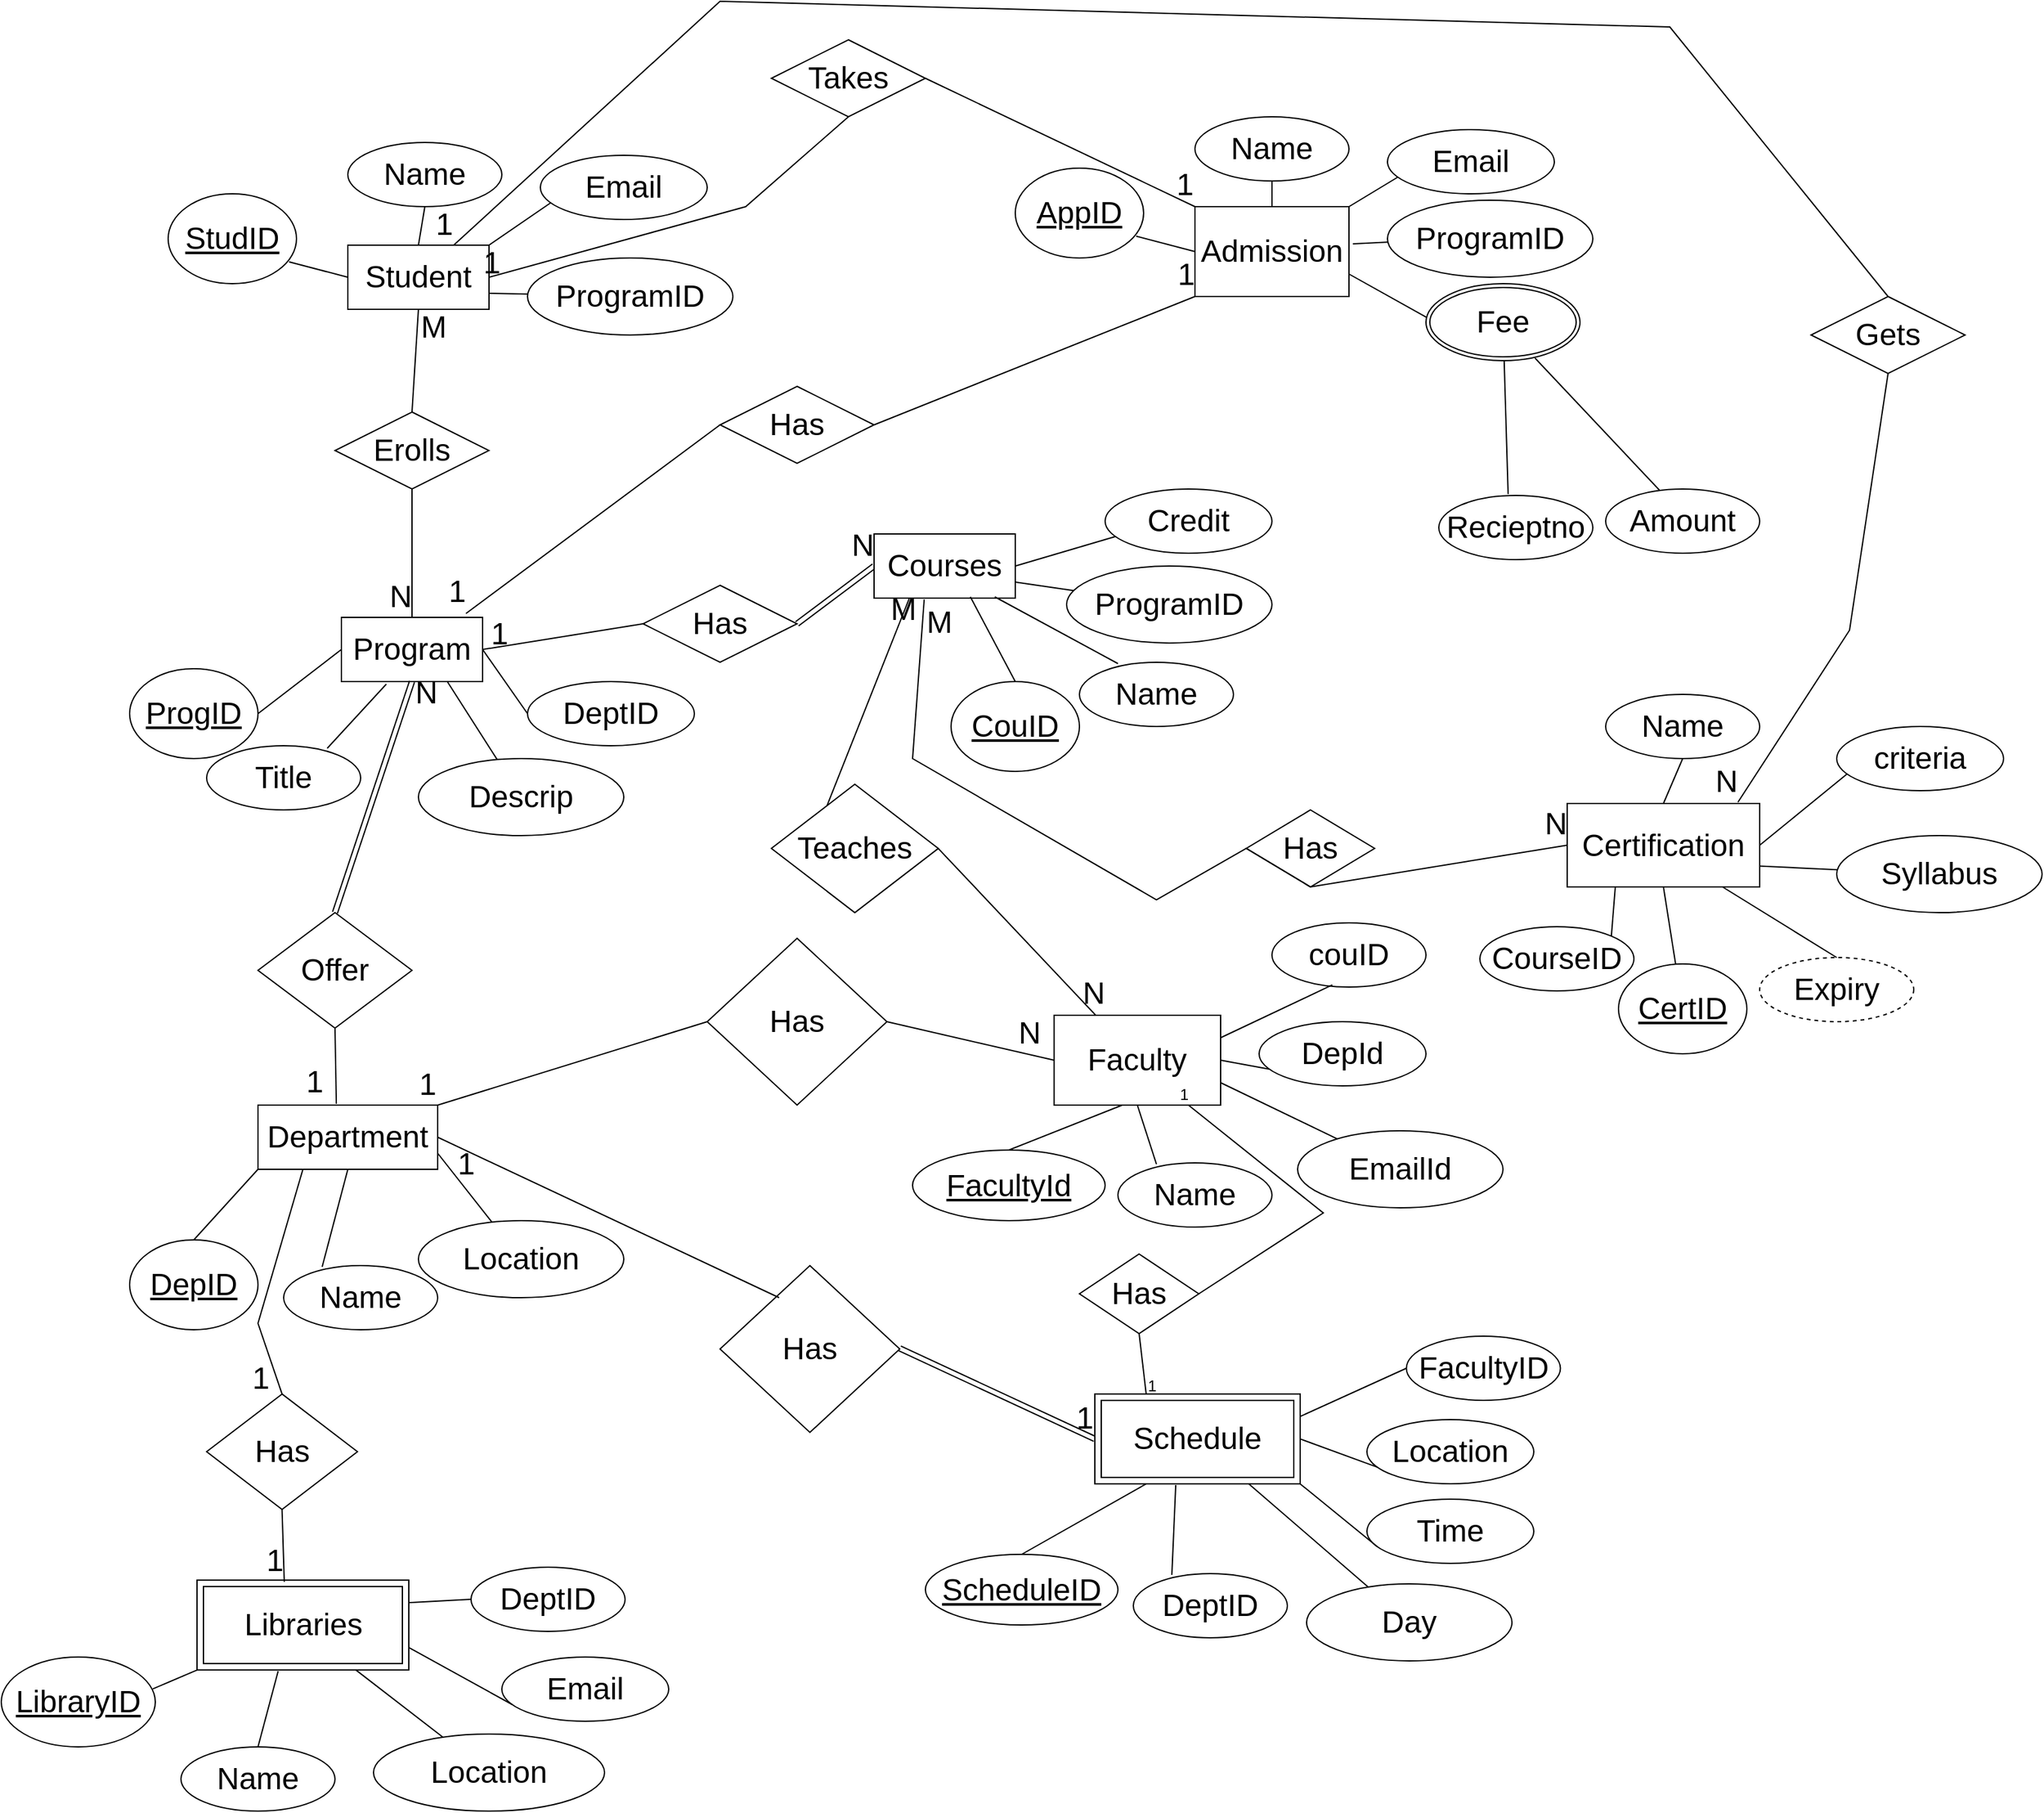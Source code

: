 <mxfile version="20.8.23" type="github" pages="2">
  <diagram name="Page-1" id="zze8Qe7sZBzE0vD7aIYS">
    <mxGraphModel dx="1443" dy="727" grid="0" gridSize="10" guides="1" tooltips="1" connect="1" arrows="1" fold="1" page="1" pageScale="1" pageWidth="4681" pageHeight="3300" math="0" shadow="0">
      <root>
        <mxCell id="0" />
        <mxCell id="1" parent="0" />
        <mxCell id="qNEX18z2DEx4JnHS-INu-1" value="Student" style="whiteSpace=wrap;html=1;align=center;fontSize=24;" vertex="1" parent="1">
          <mxGeometry x="370" y="210" width="110" height="50" as="geometry" />
        </mxCell>
        <mxCell id="qNEX18z2DEx4JnHS-INu-2" value="" style="endArrow=none;html=1;rounded=0;fontSize=24;entryX=0;entryY=0.5;entryDx=0;entryDy=0;exitX=0.942;exitY=0.757;exitDx=0;exitDy=0;exitPerimeter=0;" edge="1" parent="1" source="qNEX18z2DEx4JnHS-INu-3" target="qNEX18z2DEx4JnHS-INu-1">
          <mxGeometry relative="1" as="geometry">
            <mxPoint x="320" y="200" as="sourcePoint" />
            <mxPoint x="500" y="230" as="targetPoint" />
          </mxGeometry>
        </mxCell>
        <mxCell id="qNEX18z2DEx4JnHS-INu-3" value="StudID" style="ellipse;whiteSpace=wrap;html=1;align=center;fontStyle=4;fontSize=24;" vertex="1" parent="1">
          <mxGeometry x="230" y="170" width="100" height="70" as="geometry" />
        </mxCell>
        <mxCell id="qNEX18z2DEx4JnHS-INu-4" value="Name" style="ellipse;whiteSpace=wrap;html=1;align=center;fontSize=24;" vertex="1" parent="1">
          <mxGeometry x="370" y="130" width="120" height="50" as="geometry" />
        </mxCell>
        <mxCell id="qNEX18z2DEx4JnHS-INu-5" value="ProgramID" style="ellipse;whiteSpace=wrap;html=1;align=center;fontSize=24;" vertex="1" parent="1">
          <mxGeometry x="510" y="220" width="160" height="60" as="geometry" />
        </mxCell>
        <mxCell id="qNEX18z2DEx4JnHS-INu-6" value="Email" style="ellipse;whiteSpace=wrap;html=1;align=center;fontSize=24;" vertex="1" parent="1">
          <mxGeometry x="520" y="140" width="130" height="50" as="geometry" />
        </mxCell>
        <mxCell id="qNEX18z2DEx4JnHS-INu-7" value="" style="endArrow=none;html=1;rounded=0;fontSize=24;exitX=0.5;exitY=1;exitDx=0;exitDy=0;entryX=0.5;entryY=0;entryDx=0;entryDy=0;" edge="1" parent="1" source="qNEX18z2DEx4JnHS-INu-4" target="qNEX18z2DEx4JnHS-INu-1">
          <mxGeometry relative="1" as="geometry">
            <mxPoint x="340" y="230" as="sourcePoint" />
            <mxPoint x="500" y="230" as="targetPoint" />
          </mxGeometry>
        </mxCell>
        <mxCell id="qNEX18z2DEx4JnHS-INu-8" value="" style="endArrow=none;html=1;rounded=0;fontSize=24;exitX=1;exitY=0.75;exitDx=0;exitDy=0;" edge="1" parent="1" source="qNEX18z2DEx4JnHS-INu-1" target="qNEX18z2DEx4JnHS-INu-5">
          <mxGeometry relative="1" as="geometry">
            <mxPoint x="340" y="230" as="sourcePoint" />
            <mxPoint x="500" y="230" as="targetPoint" />
          </mxGeometry>
        </mxCell>
        <mxCell id="qNEX18z2DEx4JnHS-INu-9" value="" style="endArrow=none;html=1;rounded=0;fontSize=24;exitX=1;exitY=0;exitDx=0;exitDy=0;entryX=0.062;entryY=0.74;entryDx=0;entryDy=0;entryPerimeter=0;" edge="1" parent="1" source="qNEX18z2DEx4JnHS-INu-1" target="qNEX18z2DEx4JnHS-INu-6">
          <mxGeometry relative="1" as="geometry">
            <mxPoint x="340" y="230" as="sourcePoint" />
            <mxPoint x="500" y="230" as="targetPoint" />
          </mxGeometry>
        </mxCell>
        <mxCell id="qNEX18z2DEx4JnHS-INu-10" value="Erolls" style="shape=rhombus;perimeter=rhombusPerimeter;whiteSpace=wrap;html=1;align=center;fontSize=24;" vertex="1" parent="1">
          <mxGeometry x="360" y="340" width="120" height="60" as="geometry" />
        </mxCell>
        <mxCell id="qNEX18z2DEx4JnHS-INu-11" value="" style="endArrow=none;html=1;rounded=0;fontSize=24;exitX=0.5;exitY=1;exitDx=0;exitDy=0;entryX=0.5;entryY=0;entryDx=0;entryDy=0;" edge="1" parent="1" source="qNEX18z2DEx4JnHS-INu-1" target="qNEX18z2DEx4JnHS-INu-10">
          <mxGeometry relative="1" as="geometry">
            <mxPoint x="570" y="440" as="sourcePoint" />
            <mxPoint x="576.03" y="547" as="targetPoint" />
          </mxGeometry>
        </mxCell>
        <mxCell id="qNEX18z2DEx4JnHS-INu-12" value="M" style="resizable=0;html=1;align=left;verticalAlign=bottom;fontSize=24;" connectable="0" vertex="1" parent="qNEX18z2DEx4JnHS-INu-11">
          <mxGeometry x="-1" relative="1" as="geometry">
            <mxPoint y="30" as="offset" />
          </mxGeometry>
        </mxCell>
        <mxCell id="qNEX18z2DEx4JnHS-INu-13" value="" style="endArrow=none;html=1;rounded=0;fontSize=24;exitX=0.5;exitY=1;exitDx=0;exitDy=0;entryX=0.5;entryY=0;entryDx=0;entryDy=0;" edge="1" parent="1" source="qNEX18z2DEx4JnHS-INu-10" target="qNEX18z2DEx4JnHS-INu-15">
          <mxGeometry relative="1" as="geometry">
            <mxPoint x="340" y="370" as="sourcePoint" />
            <mxPoint x="415" y="460" as="targetPoint" />
          </mxGeometry>
        </mxCell>
        <mxCell id="qNEX18z2DEx4JnHS-INu-14" value="N" style="resizable=0;html=1;align=right;verticalAlign=bottom;fontSize=24;" connectable="0" vertex="1" parent="qNEX18z2DEx4JnHS-INu-13">
          <mxGeometry x="1" relative="1" as="geometry" />
        </mxCell>
        <mxCell id="qNEX18z2DEx4JnHS-INu-15" value="Program" style="whiteSpace=wrap;html=1;align=center;fontSize=24;" vertex="1" parent="1">
          <mxGeometry x="365" y="500" width="110" height="50" as="geometry" />
        </mxCell>
        <mxCell id="qNEX18z2DEx4JnHS-INu-16" value="" style="endArrow=none;html=1;rounded=0;fontSize=24;entryX=0;entryY=0.5;entryDx=0;entryDy=0;exitX=1;exitY=0.5;exitDx=0;exitDy=0;" edge="1" parent="1" source="qNEX18z2DEx4JnHS-INu-17" target="qNEX18z2DEx4JnHS-INu-15">
          <mxGeometry relative="1" as="geometry">
            <mxPoint x="320" y="580" as="sourcePoint" />
            <mxPoint x="500" y="610" as="targetPoint" />
          </mxGeometry>
        </mxCell>
        <mxCell id="qNEX18z2DEx4JnHS-INu-17" value="ProgID" style="ellipse;whiteSpace=wrap;html=1;align=center;fontStyle=4;fontSize=24;" vertex="1" parent="1">
          <mxGeometry x="200" y="540" width="100" height="70" as="geometry" />
        </mxCell>
        <mxCell id="qNEX18z2DEx4JnHS-INu-18" value="Title" style="ellipse;whiteSpace=wrap;html=1;align=center;fontSize=24;" vertex="1" parent="1">
          <mxGeometry x="260" y="600" width="120" height="50" as="geometry" />
        </mxCell>
        <mxCell id="qNEX18z2DEx4JnHS-INu-19" value="Descrip" style="ellipse;whiteSpace=wrap;html=1;align=center;fontSize=24;" vertex="1" parent="1">
          <mxGeometry x="425" y="610" width="160" height="60" as="geometry" />
        </mxCell>
        <mxCell id="qNEX18z2DEx4JnHS-INu-20" value="DeptID" style="ellipse;whiteSpace=wrap;html=1;align=center;fontSize=24;" vertex="1" parent="1">
          <mxGeometry x="510" y="550" width="130" height="50" as="geometry" />
        </mxCell>
        <mxCell id="qNEX18z2DEx4JnHS-INu-21" value="" style="endArrow=none;html=1;rounded=0;fontSize=24;exitX=0.783;exitY=0.04;exitDx=0;exitDy=0;entryX=0.318;entryY=1.04;entryDx=0;entryDy=0;entryPerimeter=0;exitPerimeter=0;" edge="1" parent="1" source="qNEX18z2DEx4JnHS-INu-18" target="qNEX18z2DEx4JnHS-INu-15">
          <mxGeometry relative="1" as="geometry">
            <mxPoint x="340" y="610" as="sourcePoint" />
            <mxPoint x="500" y="610" as="targetPoint" />
          </mxGeometry>
        </mxCell>
        <mxCell id="qNEX18z2DEx4JnHS-INu-22" value="" style="endArrow=none;html=1;rounded=0;fontSize=24;exitX=0.75;exitY=1;exitDx=0;exitDy=0;" edge="1" parent="1" source="qNEX18z2DEx4JnHS-INu-15" target="qNEX18z2DEx4JnHS-INu-19">
          <mxGeometry relative="1" as="geometry">
            <mxPoint x="340" y="610" as="sourcePoint" />
            <mxPoint x="500" y="610" as="targetPoint" />
          </mxGeometry>
        </mxCell>
        <mxCell id="qNEX18z2DEx4JnHS-INu-23" value="" style="endArrow=none;html=1;rounded=0;fontSize=24;exitX=1;exitY=0.5;exitDx=0;exitDy=0;entryX=0;entryY=0.5;entryDx=0;entryDy=0;" edge="1" parent="1" source="qNEX18z2DEx4JnHS-INu-15" target="qNEX18z2DEx4JnHS-INu-20">
          <mxGeometry relative="1" as="geometry">
            <mxPoint x="340" y="610" as="sourcePoint" />
            <mxPoint x="500" y="610" as="targetPoint" />
          </mxGeometry>
        </mxCell>
        <mxCell id="qNEX18z2DEx4JnHS-INu-24" value="Has" style="shape=rhombus;perimeter=rhombusPerimeter;whiteSpace=wrap;html=1;align=center;fontSize=24;" vertex="1" parent="1">
          <mxGeometry x="600" y="475" width="120" height="60" as="geometry" />
        </mxCell>
        <mxCell id="qNEX18z2DEx4JnHS-INu-25" value="" style="endArrow=none;html=1;rounded=0;fontSize=24;entryX=1;entryY=0.5;entryDx=0;entryDy=0;exitX=0;exitY=0.5;exitDx=0;exitDy=0;" edge="1" parent="1" source="qNEX18z2DEx4JnHS-INu-24" target="qNEX18z2DEx4JnHS-INu-15">
          <mxGeometry relative="1" as="geometry">
            <mxPoint x="340" y="420" as="sourcePoint" />
            <mxPoint x="500" y="420" as="targetPoint" />
          </mxGeometry>
        </mxCell>
        <mxCell id="qNEX18z2DEx4JnHS-INu-26" value="1" style="resizable=0;html=1;align=right;verticalAlign=bottom;fontSize=24;" connectable="0" vertex="1" parent="qNEX18z2DEx4JnHS-INu-25">
          <mxGeometry x="1" relative="1" as="geometry">
            <mxPoint x="20" y="5" as="offset" />
          </mxGeometry>
        </mxCell>
        <mxCell id="qNEX18z2DEx4JnHS-INu-27" value="" style="shape=link;html=1;rounded=0;fontSize=24;exitX=1;exitY=0.5;exitDx=0;exitDy=0;entryX=0;entryY=0.5;entryDx=0;entryDy=0;" edge="1" parent="1" source="qNEX18z2DEx4JnHS-INu-24" target="qNEX18z2DEx4JnHS-INu-29">
          <mxGeometry relative="1" as="geometry">
            <mxPoint x="690" y="459.5" as="sourcePoint" />
            <mxPoint x="760" y="460" as="targetPoint" />
          </mxGeometry>
        </mxCell>
        <mxCell id="qNEX18z2DEx4JnHS-INu-28" value="N" style="resizable=0;html=1;align=right;verticalAlign=bottom;fontSize=24;" connectable="0" vertex="1" parent="qNEX18z2DEx4JnHS-INu-27">
          <mxGeometry x="1" relative="1" as="geometry" />
        </mxCell>
        <mxCell id="qNEX18z2DEx4JnHS-INu-29" value="Courses" style="whiteSpace=wrap;html=1;align=center;fontSize=24;" vertex="1" parent="1">
          <mxGeometry x="780" y="435" width="110" height="50" as="geometry" />
        </mxCell>
        <mxCell id="qNEX18z2DEx4JnHS-INu-30" value="" style="endArrow=none;html=1;rounded=0;fontSize=24;exitX=0.5;exitY=0;exitDx=0;exitDy=0;entryX=0.682;entryY=0.98;entryDx=0;entryDy=0;entryPerimeter=0;" edge="1" parent="1" source="qNEX18z2DEx4JnHS-INu-31" target="qNEX18z2DEx4JnHS-INu-29">
          <mxGeometry relative="1" as="geometry">
            <mxPoint x="790" y="370" as="sourcePoint" />
            <mxPoint x="840" y="490" as="targetPoint" />
          </mxGeometry>
        </mxCell>
        <mxCell id="qNEX18z2DEx4JnHS-INu-31" value="CouID" style="ellipse;whiteSpace=wrap;html=1;align=center;fontStyle=4;fontSize=24;" vertex="1" parent="1">
          <mxGeometry x="840" y="550" width="100" height="70" as="geometry" />
        </mxCell>
        <mxCell id="qNEX18z2DEx4JnHS-INu-32" value="Name" style="ellipse;whiteSpace=wrap;html=1;align=center;fontSize=24;" vertex="1" parent="1">
          <mxGeometry x="940" y="535" width="120" height="50" as="geometry" />
        </mxCell>
        <mxCell id="qNEX18z2DEx4JnHS-INu-33" value="ProgramID" style="ellipse;whiteSpace=wrap;html=1;align=center;fontSize=24;" vertex="1" parent="1">
          <mxGeometry x="930" y="460" width="160" height="60" as="geometry" />
        </mxCell>
        <mxCell id="qNEX18z2DEx4JnHS-INu-34" value="Credit" style="ellipse;whiteSpace=wrap;html=1;align=center;fontSize=24;" vertex="1" parent="1">
          <mxGeometry x="960" y="400" width="130" height="50" as="geometry" />
        </mxCell>
        <mxCell id="qNEX18z2DEx4JnHS-INu-35" value="" style="endArrow=none;html=1;rounded=0;fontSize=24;entryX=0.855;entryY=0.98;entryDx=0;entryDy=0;exitX=0.25;exitY=0.02;exitDx=0;exitDy=0;exitPerimeter=0;entryPerimeter=0;" edge="1" parent="1" source="qNEX18z2DEx4JnHS-INu-32" target="qNEX18z2DEx4JnHS-INu-29">
          <mxGeometry relative="1" as="geometry">
            <mxPoint x="870" y="530" as="sourcePoint" />
            <mxPoint x="970" y="400" as="targetPoint" />
          </mxGeometry>
        </mxCell>
        <mxCell id="qNEX18z2DEx4JnHS-INu-36" value="" style="endArrow=none;html=1;rounded=0;fontSize=24;exitX=1;exitY=0.75;exitDx=0;exitDy=0;" edge="1" parent="1" source="qNEX18z2DEx4JnHS-INu-29" target="qNEX18z2DEx4JnHS-INu-33">
          <mxGeometry relative="1" as="geometry">
            <mxPoint x="810" y="400" as="sourcePoint" />
            <mxPoint x="970" y="400" as="targetPoint" />
          </mxGeometry>
        </mxCell>
        <mxCell id="qNEX18z2DEx4JnHS-INu-37" value="" style="endArrow=none;html=1;rounded=0;fontSize=24;exitX=1;exitY=0.5;exitDx=0;exitDy=0;entryX=0.062;entryY=0.74;entryDx=0;entryDy=0;entryPerimeter=0;" edge="1" parent="1" source="qNEX18z2DEx4JnHS-INu-29" target="qNEX18z2DEx4JnHS-INu-34">
          <mxGeometry relative="1" as="geometry">
            <mxPoint x="810" y="400" as="sourcePoint" />
            <mxPoint x="970" y="400" as="targetPoint" />
          </mxGeometry>
        </mxCell>
        <mxCell id="qNEX18z2DEx4JnHS-INu-38" value="Offer" style="shape=rhombus;perimeter=rhombusPerimeter;whiteSpace=wrap;html=1;align=center;fontSize=24;" vertex="1" parent="1">
          <mxGeometry x="300" y="730" width="120" height="90" as="geometry" />
        </mxCell>
        <mxCell id="qNEX18z2DEx4JnHS-INu-39" value="" style="shape=link;html=1;rounded=0;fontSize=24;exitX=0.5;exitY=0;exitDx=0;exitDy=0;entryX=0.5;entryY=1;entryDx=0;entryDy=0;" edge="1" parent="1" source="qNEX18z2DEx4JnHS-INu-38" target="qNEX18z2DEx4JnHS-INu-15">
          <mxGeometry relative="1" as="geometry">
            <mxPoint x="680" y="880" as="sourcePoint" />
            <mxPoint x="840" y="880" as="targetPoint" />
          </mxGeometry>
        </mxCell>
        <mxCell id="qNEX18z2DEx4JnHS-INu-40" value="N" style="resizable=0;html=1;align=right;verticalAlign=bottom;fontSize=24;" connectable="0" vertex="1" parent="1">
          <mxGeometry x="440" y="575" as="geometry" />
        </mxCell>
        <mxCell id="qNEX18z2DEx4JnHS-INu-41" value="" style="endArrow=none;html=1;rounded=0;fontSize=24;entryX=0.436;entryY=-0.02;entryDx=0;entryDy=0;exitX=0.5;exitY=1;exitDx=0;exitDy=0;entryPerimeter=0;" edge="1" parent="1" source="qNEX18z2DEx4JnHS-INu-38" target="qNEX18z2DEx4JnHS-INu-43">
          <mxGeometry relative="1" as="geometry">
            <mxPoint x="680" y="790" as="sourcePoint" />
            <mxPoint x="357.05" y="881.98" as="targetPoint" />
          </mxGeometry>
        </mxCell>
        <mxCell id="qNEX18z2DEx4JnHS-INu-42" value="1" style="resizable=0;html=1;align=right;verticalAlign=bottom;fontSize=24;" connectable="0" vertex="1" parent="qNEX18z2DEx4JnHS-INu-41">
          <mxGeometry x="1" relative="1" as="geometry">
            <mxPoint x="-10" as="offset" />
          </mxGeometry>
        </mxCell>
        <mxCell id="qNEX18z2DEx4JnHS-INu-43" value="Department" style="whiteSpace=wrap;html=1;align=center;fontSize=24;" vertex="1" parent="1">
          <mxGeometry x="300" y="880" width="140" height="50" as="geometry" />
        </mxCell>
        <mxCell id="qNEX18z2DEx4JnHS-INu-44" value="" style="endArrow=none;html=1;rounded=0;fontSize=24;entryX=0;entryY=1;entryDx=0;entryDy=0;exitX=0.5;exitY=0;exitDx=0;exitDy=0;" edge="1" parent="1" source="qNEX18z2DEx4JnHS-INu-45" target="qNEX18z2DEx4JnHS-INu-43">
          <mxGeometry relative="1" as="geometry">
            <mxPoint x="310" y="890" as="sourcePoint" />
            <mxPoint x="490" y="920" as="targetPoint" />
          </mxGeometry>
        </mxCell>
        <mxCell id="qNEX18z2DEx4JnHS-INu-45" value="DepID" style="ellipse;whiteSpace=wrap;html=1;align=center;fontStyle=4;fontSize=24;" vertex="1" parent="1">
          <mxGeometry x="200" y="985" width="100" height="70" as="geometry" />
        </mxCell>
        <mxCell id="qNEX18z2DEx4JnHS-INu-46" value="Name" style="ellipse;whiteSpace=wrap;html=1;align=center;fontSize=24;" vertex="1" parent="1">
          <mxGeometry x="320" y="1005" width="120" height="50" as="geometry" />
        </mxCell>
        <mxCell id="qNEX18z2DEx4JnHS-INu-47" value="Location" style="ellipse;whiteSpace=wrap;html=1;align=center;fontSize=24;" vertex="1" parent="1">
          <mxGeometry x="425" y="970" width="160" height="60" as="geometry" />
        </mxCell>
        <mxCell id="qNEX18z2DEx4JnHS-INu-49" value="" style="endArrow=none;html=1;rounded=0;fontSize=24;entryX=0.5;entryY=1;entryDx=0;entryDy=0;exitX=0.25;exitY=0.02;exitDx=0;exitDy=0;exitPerimeter=0;" edge="1" parent="1" source="qNEX18z2DEx4JnHS-INu-46" target="qNEX18z2DEx4JnHS-INu-43">
          <mxGeometry relative="1" as="geometry">
            <mxPoint x="390" y="1050" as="sourcePoint" />
            <mxPoint x="490" y="920" as="targetPoint" />
          </mxGeometry>
        </mxCell>
        <mxCell id="qNEX18z2DEx4JnHS-INu-50" value="" style="endArrow=none;html=1;rounded=0;fontSize=24;exitX=1;exitY=0.75;exitDx=0;exitDy=0;" edge="1" parent="1" source="qNEX18z2DEx4JnHS-INu-43" target="qNEX18z2DEx4JnHS-INu-47">
          <mxGeometry relative="1" as="geometry">
            <mxPoint x="330" y="920" as="sourcePoint" />
            <mxPoint x="490" y="920" as="targetPoint" />
          </mxGeometry>
        </mxCell>
        <mxCell id="qNEX18z2DEx4JnHS-INu-52" value="N" style="resizable=0;html=1;align=right;verticalAlign=bottom;fontSize=24;" connectable="0" vertex="1" parent="1">
          <mxGeometry x="910.003" y="840" as="geometry" />
        </mxCell>
        <mxCell id="qNEX18z2DEx4JnHS-INu-53" value="Faculty" style="whiteSpace=wrap;html=1;align=center;fontSize=24;" vertex="1" parent="1">
          <mxGeometry x="920.27" y="810" width="129.73" height="70" as="geometry" />
        </mxCell>
        <mxCell id="qNEX18z2DEx4JnHS-INu-54" value="" style="endArrow=none;html=1;rounded=0;fontSize=24;entryX=0.409;entryY=1;entryDx=0;entryDy=0;entryPerimeter=0;exitX=0.5;exitY=0;exitDx=0;exitDy=0;" edge="1" parent="1" source="qNEX18z2DEx4JnHS-INu-55" target="qNEX18z2DEx4JnHS-INu-53">
          <mxGeometry relative="1" as="geometry">
            <mxPoint x="980.27" y="850" as="sourcePoint" />
            <mxPoint x="1160.27" y="880" as="targetPoint" />
          </mxGeometry>
        </mxCell>
        <mxCell id="qNEX18z2DEx4JnHS-INu-55" value="FacultyId" style="ellipse;whiteSpace=wrap;html=1;align=center;fontStyle=4;fontSize=24;" vertex="1" parent="1">
          <mxGeometry x="810" y="915" width="150" height="55" as="geometry" />
        </mxCell>
        <mxCell id="qNEX18z2DEx4JnHS-INu-56" value="Name" style="ellipse;whiteSpace=wrap;html=1;align=center;fontSize=24;" vertex="1" parent="1">
          <mxGeometry x="970" y="925" width="120" height="50" as="geometry" />
        </mxCell>
        <mxCell id="qNEX18z2DEx4JnHS-INu-57" value="EmailId" style="ellipse;whiteSpace=wrap;html=1;align=center;fontSize=24;" vertex="1" parent="1">
          <mxGeometry x="1110" y="900" width="160" height="60" as="geometry" />
        </mxCell>
        <mxCell id="qNEX18z2DEx4JnHS-INu-58" value="DepId" style="ellipse;whiteSpace=wrap;html=1;align=center;fontSize=24;" vertex="1" parent="1">
          <mxGeometry x="1080" y="815" width="130" height="50" as="geometry" />
        </mxCell>
        <mxCell id="qNEX18z2DEx4JnHS-INu-59" value="" style="endArrow=none;html=1;rounded=0;fontSize=24;entryX=0.5;entryY=1;entryDx=0;entryDy=0;exitX=0.25;exitY=0.02;exitDx=0;exitDy=0;exitPerimeter=0;" edge="1" parent="1" source="qNEX18z2DEx4JnHS-INu-56" target="qNEX18z2DEx4JnHS-INu-53">
          <mxGeometry relative="1" as="geometry">
            <mxPoint x="1060.27" y="1010" as="sourcePoint" />
            <mxPoint x="1160.27" y="880" as="targetPoint" />
          </mxGeometry>
        </mxCell>
        <mxCell id="qNEX18z2DEx4JnHS-INu-60" value="" style="endArrow=none;html=1;rounded=0;fontSize=24;exitX=1;exitY=0.75;exitDx=0;exitDy=0;" edge="1" parent="1" source="qNEX18z2DEx4JnHS-INu-53" target="qNEX18z2DEx4JnHS-INu-57">
          <mxGeometry relative="1" as="geometry">
            <mxPoint x="1000.27" y="880" as="sourcePoint" />
            <mxPoint x="1160.27" y="880" as="targetPoint" />
          </mxGeometry>
        </mxCell>
        <mxCell id="qNEX18z2DEx4JnHS-INu-61" value="" style="endArrow=none;html=1;rounded=0;fontSize=24;exitX=1;exitY=0.5;exitDx=0;exitDy=0;entryX=0.062;entryY=0.74;entryDx=0;entryDy=0;entryPerimeter=0;" edge="1" parent="1" source="qNEX18z2DEx4JnHS-INu-53" target="qNEX18z2DEx4JnHS-INu-58">
          <mxGeometry relative="1" as="geometry">
            <mxPoint x="1000.27" y="880" as="sourcePoint" />
            <mxPoint x="1160.27" y="880" as="targetPoint" />
          </mxGeometry>
        </mxCell>
        <mxCell id="qNEX18z2DEx4JnHS-INu-62" value="" style="endArrow=none;html=1;rounded=0;fontSize=24;entryX=1;entryY=0;entryDx=0;entryDy=0;exitX=0;exitY=0.5;exitDx=0;exitDy=0;" edge="1" parent="1" source="qNEX18z2DEx4JnHS-INu-64" target="qNEX18z2DEx4JnHS-INu-43">
          <mxGeometry relative="1" as="geometry">
            <mxPoint x="660" y="670" as="sourcePoint" />
            <mxPoint x="820" y="670" as="targetPoint" />
          </mxGeometry>
        </mxCell>
        <mxCell id="qNEX18z2DEx4JnHS-INu-63" value="1" style="resizable=0;html=1;align=right;verticalAlign=bottom;fontSize=24;" connectable="0" vertex="1" parent="qNEX18z2DEx4JnHS-INu-62">
          <mxGeometry x="1" relative="1" as="geometry" />
        </mxCell>
        <mxCell id="qNEX18z2DEx4JnHS-INu-64" value="Has" style="shape=rhombus;perimeter=rhombusPerimeter;whiteSpace=wrap;html=1;align=center;fontSize=24;" vertex="1" parent="1">
          <mxGeometry x="650" y="750" width="140" height="130" as="geometry" />
        </mxCell>
        <mxCell id="qNEX18z2DEx4JnHS-INu-65" value="" style="endArrow=none;html=1;rounded=0;fontSize=24;exitX=1;exitY=0.5;exitDx=0;exitDy=0;entryX=0;entryY=0.5;entryDx=0;entryDy=0;" edge="1" parent="1" source="qNEX18z2DEx4JnHS-INu-64" target="qNEX18z2DEx4JnHS-INu-53">
          <mxGeometry relative="1" as="geometry">
            <mxPoint x="660" y="670" as="sourcePoint" />
            <mxPoint x="820" y="670" as="targetPoint" />
          </mxGeometry>
        </mxCell>
        <mxCell id="qNEX18z2DEx4JnHS-INu-66" value="" style="endArrow=none;html=1;rounded=0;fontSize=24;entryX=0.25;entryY=0;entryDx=0;entryDy=0;exitX=0.25;exitY=1;exitDx=0;exitDy=0;startArrow=none;" edge="1" parent="1" source="qNEX18z2DEx4JnHS-INu-70" target="qNEX18z2DEx4JnHS-INu-53">
          <mxGeometry relative="1" as="geometry">
            <mxPoint x="660" y="710" as="sourcePoint" />
            <mxPoint x="820" y="710" as="targetPoint" />
            <Array as="points">
              <mxPoint x="765" y="730" />
              <mxPoint x="830" y="680" />
            </Array>
          </mxGeometry>
        </mxCell>
        <mxCell id="qNEX18z2DEx4JnHS-INu-67" value="N" style="resizable=0;html=1;align=right;verticalAlign=bottom;fontSize=24;" connectable="0" vertex="1" parent="qNEX18z2DEx4JnHS-INu-66">
          <mxGeometry x="1" relative="1" as="geometry">
            <mxPoint x="8" as="offset" />
          </mxGeometry>
        </mxCell>
        <mxCell id="qNEX18z2DEx4JnHS-INu-68" value="" style="endArrow=none;html=1;rounded=0;fontSize=24;entryX=0.25;entryY=0;entryDx=0;entryDy=0;exitX=0.25;exitY=1;exitDx=0;exitDy=0;" edge="1" parent="1" source="qNEX18z2DEx4JnHS-INu-29" target="qNEX18z2DEx4JnHS-INu-70">
          <mxGeometry relative="1" as="geometry">
            <mxPoint x="808" y="485" as="sourcePoint" />
            <mxPoint x="953" y="810" as="targetPoint" />
            <Array as="points" />
          </mxGeometry>
        </mxCell>
        <mxCell id="qNEX18z2DEx4JnHS-INu-69" value="M" style="resizable=0;html=1;align=left;verticalAlign=bottom;fontSize=24;" connectable="0" vertex="1" parent="qNEX18z2DEx4JnHS-INu-68">
          <mxGeometry x="-1" relative="1" as="geometry">
            <mxPoint x="-17" y="25" as="offset" />
          </mxGeometry>
        </mxCell>
        <mxCell id="qNEX18z2DEx4JnHS-INu-70" value="Teaches" style="shape=rhombus;perimeter=rhombusPerimeter;whiteSpace=wrap;html=1;align=center;fontSize=24;" vertex="1" parent="1">
          <mxGeometry x="700" y="630" width="130" height="100" as="geometry" />
        </mxCell>
        <mxCell id="qNEX18z2DEx4JnHS-INu-71" value="Has" style="shape=rhombus;perimeter=rhombusPerimeter;whiteSpace=wrap;html=1;align=center;fontSize=24;" vertex="1" parent="1">
          <mxGeometry x="660" y="1005" width="140" height="130" as="geometry" />
        </mxCell>
        <mxCell id="qNEX18z2DEx4JnHS-INu-72" value="" style="shape=link;html=1;rounded=0;fontSize=24;entryX=0;entryY=0.5;entryDx=0;entryDy=0;" edge="1" parent="1" target="qNEX18z2DEx4JnHS-INu-87">
          <mxGeometry relative="1" as="geometry">
            <mxPoint x="800" y="1069.5" as="sourcePoint" />
            <mxPoint x="960" y="1069.5" as="targetPoint" />
          </mxGeometry>
        </mxCell>
        <mxCell id="qNEX18z2DEx4JnHS-INu-73" value="1" style="resizable=0;html=1;align=right;verticalAlign=bottom;fontSize=24;direction=south;" connectable="0" vertex="1" parent="qNEX18z2DEx4JnHS-INu-72">
          <mxGeometry x="1" relative="1" as="geometry" />
        </mxCell>
        <mxCell id="qNEX18z2DEx4JnHS-INu-74" value="" style="endArrow=none;html=1;rounded=0;fontSize=24;exitX=0.3;exitY=0.2;exitDx=0;exitDy=0;exitPerimeter=0;entryX=1;entryY=0.5;entryDx=0;entryDy=0;" edge="1" parent="1" target="qNEX18z2DEx4JnHS-INu-43">
          <mxGeometry relative="1" as="geometry">
            <mxPoint x="706" y="1030" as="sourcePoint" />
            <mxPoint x="450" y="910" as="targetPoint" />
          </mxGeometry>
        </mxCell>
        <mxCell id="qNEX18z2DEx4JnHS-INu-75" value="1" style="resizable=0;html=1;align=right;verticalAlign=bottom;fontSize=24;" connectable="0" vertex="1" parent="qNEX18z2DEx4JnHS-INu-74">
          <mxGeometry x="1" relative="1" as="geometry">
            <mxPoint x="30" y="38" as="offset" />
          </mxGeometry>
        </mxCell>
        <mxCell id="qNEX18z2DEx4JnHS-INu-76" value="" style="resizable=0;html=1;align=right;verticalAlign=bottom;fontSize=24;" connectable="0" vertex="1" parent="1">
          <mxGeometry x="950.003" y="1070.08" as="geometry" />
        </mxCell>
        <mxCell id="qNEX18z2DEx4JnHS-INu-77" value="" style="endArrow=none;html=1;rounded=0;fontSize=24;entryX=0.25;entryY=1;entryDx=0;entryDy=0;exitX=0.5;exitY=0;exitDx=0;exitDy=0;" edge="1" parent="1" source="qNEX18z2DEx4JnHS-INu-78" target="qNEX18z2DEx4JnHS-INu-87">
          <mxGeometry relative="1" as="geometry">
            <mxPoint x="1020.27" y="1080.08" as="sourcePoint" />
            <mxPoint x="1013.33" y="1110.08" as="targetPoint" />
          </mxGeometry>
        </mxCell>
        <mxCell id="qNEX18z2DEx4JnHS-INu-78" value="ScheduleID" style="ellipse;whiteSpace=wrap;html=1;align=center;fontStyle=4;fontSize=24;" vertex="1" parent="1">
          <mxGeometry x="820" y="1230" width="150" height="55" as="geometry" />
        </mxCell>
        <mxCell id="qNEX18z2DEx4JnHS-INu-79" value="DeptID" style="ellipse;whiteSpace=wrap;html=1;align=center;fontSize=24;" vertex="1" parent="1">
          <mxGeometry x="982" y="1245" width="120" height="50" as="geometry" />
        </mxCell>
        <mxCell id="qNEX18z2DEx4JnHS-INu-80" value="Day" style="ellipse;whiteSpace=wrap;html=1;align=center;fontSize=24;" vertex="1" parent="1">
          <mxGeometry x="1117" y="1253" width="160" height="60" as="geometry" />
        </mxCell>
        <mxCell id="qNEX18z2DEx4JnHS-INu-81" value="Location" style="ellipse;whiteSpace=wrap;html=1;align=center;fontSize=24;" vertex="1" parent="1">
          <mxGeometry x="1164" y="1125.04" width="130" height="50" as="geometry" />
        </mxCell>
        <mxCell id="qNEX18z2DEx4JnHS-INu-82" value="" style="endArrow=none;html=1;rounded=0;fontSize=24;exitX=0.25;exitY=0.02;exitDx=0;exitDy=0;exitPerimeter=0;entryX=0.394;entryY=1.013;entryDx=0;entryDy=0;entryPerimeter=0;" edge="1" parent="1" source="qNEX18z2DEx4JnHS-INu-79" target="qNEX18z2DEx4JnHS-INu-87">
          <mxGeometry relative="1" as="geometry">
            <mxPoint x="1100.27" y="1240.08" as="sourcePoint" />
            <mxPoint x="1025" y="1100" as="targetPoint" />
          </mxGeometry>
        </mxCell>
        <mxCell id="qNEX18z2DEx4JnHS-INu-83" value="" style="endArrow=none;html=1;rounded=0;fontSize=24;exitX=0.75;exitY=1;exitDx=0;exitDy=0;" edge="1" parent="1" source="qNEX18z2DEx4JnHS-INu-87" target="qNEX18z2DEx4JnHS-INu-80">
          <mxGeometry relative="1" as="geometry">
            <mxPoint x="1090" y="1092.58" as="sourcePoint" />
            <mxPoint x="1200.27" y="1110.08" as="targetPoint" />
          </mxGeometry>
        </mxCell>
        <mxCell id="qNEX18z2DEx4JnHS-INu-84" value="" style="endArrow=none;html=1;rounded=0;fontSize=24;exitX=1;exitY=0.5;exitDx=0;exitDy=0;entryX=0.062;entryY=0.74;entryDx=0;entryDy=0;entryPerimeter=0;" edge="1" parent="1" source="qNEX18z2DEx4JnHS-INu-87" target="qNEX18z2DEx4JnHS-INu-81">
          <mxGeometry relative="1" as="geometry">
            <mxPoint x="1090" y="1075.08" as="sourcePoint" />
            <mxPoint x="1200.27" y="1110.08" as="targetPoint" />
          </mxGeometry>
        </mxCell>
        <mxCell id="qNEX18z2DEx4JnHS-INu-85" value="Time" style="ellipse;whiteSpace=wrap;html=1;align=center;fontSize=24;" vertex="1" parent="1">
          <mxGeometry x="1164" y="1187" width="130" height="50" as="geometry" />
        </mxCell>
        <mxCell id="qNEX18z2DEx4JnHS-INu-86" value="" style="endArrow=none;html=1;rounded=0;fontSize=24;entryX=0.062;entryY=0.74;entryDx=0;entryDy=0;entryPerimeter=0;exitX=1;exitY=1;exitDx=0;exitDy=0;" edge="1" parent="1" source="qNEX18z2DEx4JnHS-INu-87" target="qNEX18z2DEx4JnHS-INu-85">
          <mxGeometry relative="1" as="geometry">
            <mxPoint x="1088.962" y="1085.02" as="sourcePoint" />
            <mxPoint x="1350.27" y="1145.08" as="targetPoint" />
          </mxGeometry>
        </mxCell>
        <mxCell id="qNEX18z2DEx4JnHS-INu-87" value="Schedule" style="shape=ext;margin=3;double=1;whiteSpace=wrap;html=1;align=center;fontSize=24;" vertex="1" parent="1">
          <mxGeometry x="952" y="1105.08" width="160" height="70" as="geometry" />
        </mxCell>
        <mxCell id="qNEX18z2DEx4JnHS-INu-88" value="Admission" style="whiteSpace=wrap;html=1;align=center;fontSize=24;" vertex="1" parent="1">
          <mxGeometry x="1030" y="180" width="120" height="70" as="geometry" />
        </mxCell>
        <mxCell id="qNEX18z2DEx4JnHS-INu-89" value="" style="endArrow=none;html=1;rounded=0;fontSize=24;entryX=0;entryY=0.5;entryDx=0;entryDy=0;exitX=0.942;exitY=0.757;exitDx=0;exitDy=0;exitPerimeter=0;" edge="1" parent="1" source="qNEX18z2DEx4JnHS-INu-90" target="qNEX18z2DEx4JnHS-INu-88">
          <mxGeometry relative="1" as="geometry">
            <mxPoint x="980" y="180" as="sourcePoint" />
            <mxPoint x="1160" y="210" as="targetPoint" />
          </mxGeometry>
        </mxCell>
        <mxCell id="qNEX18z2DEx4JnHS-INu-90" value="AppID" style="ellipse;whiteSpace=wrap;html=1;align=center;fontStyle=4;fontSize=24;" vertex="1" parent="1">
          <mxGeometry x="890" y="150" width="100" height="70" as="geometry" />
        </mxCell>
        <mxCell id="qNEX18z2DEx4JnHS-INu-91" value="Name" style="ellipse;whiteSpace=wrap;html=1;align=center;fontSize=24;" vertex="1" parent="1">
          <mxGeometry x="1030" y="110" width="120" height="50" as="geometry" />
        </mxCell>
        <mxCell id="qNEX18z2DEx4JnHS-INu-92" value="ProgramID" style="ellipse;whiteSpace=wrap;html=1;align=center;fontSize=24;" vertex="1" parent="1">
          <mxGeometry x="1180" y="175" width="160" height="60" as="geometry" />
        </mxCell>
        <mxCell id="qNEX18z2DEx4JnHS-INu-93" value="Email" style="ellipse;whiteSpace=wrap;html=1;align=center;fontSize=24;" vertex="1" parent="1">
          <mxGeometry x="1180" y="120" width="130" height="50" as="geometry" />
        </mxCell>
        <mxCell id="qNEX18z2DEx4JnHS-INu-94" value="" style="endArrow=none;html=1;rounded=0;fontSize=24;exitX=0.5;exitY=1;exitDx=0;exitDy=0;entryX=0.5;entryY=0;entryDx=0;entryDy=0;" edge="1" parent="1" source="qNEX18z2DEx4JnHS-INu-91" target="qNEX18z2DEx4JnHS-INu-88">
          <mxGeometry relative="1" as="geometry">
            <mxPoint x="1000" y="210" as="sourcePoint" />
            <mxPoint x="1160" y="210" as="targetPoint" />
          </mxGeometry>
        </mxCell>
        <mxCell id="qNEX18z2DEx4JnHS-INu-95" value="" style="endArrow=none;html=1;rounded=0;fontSize=24;exitX=1.025;exitY=0.414;exitDx=0;exitDy=0;exitPerimeter=0;" edge="1" parent="1" source="qNEX18z2DEx4JnHS-INu-88" target="qNEX18z2DEx4JnHS-INu-92">
          <mxGeometry relative="1" as="geometry">
            <mxPoint x="1000" y="210" as="sourcePoint" />
            <mxPoint x="1160" y="210" as="targetPoint" />
          </mxGeometry>
        </mxCell>
        <mxCell id="qNEX18z2DEx4JnHS-INu-96" value="" style="endArrow=none;html=1;rounded=0;fontSize=24;exitX=1;exitY=0;exitDx=0;exitDy=0;entryX=0.062;entryY=0.74;entryDx=0;entryDy=0;entryPerimeter=0;" edge="1" parent="1" source="qNEX18z2DEx4JnHS-INu-88" target="qNEX18z2DEx4JnHS-INu-93">
          <mxGeometry relative="1" as="geometry">
            <mxPoint x="1000" y="210" as="sourcePoint" />
            <mxPoint x="1160" y="210" as="targetPoint" />
          </mxGeometry>
        </mxCell>
        <mxCell id="qNEX18z2DEx4JnHS-INu-97" value="" style="endArrow=none;html=1;rounded=0;fontSize=24;exitX=1;exitY=0.75;exitDx=0;exitDy=0;" edge="1" parent="1" source="qNEX18z2DEx4JnHS-INu-88">
          <mxGeometry relative="1" as="geometry">
            <mxPoint x="1170" y="290" as="sourcePoint" />
            <mxPoint x="1216.371" y="269.589" as="targetPoint" />
          </mxGeometry>
        </mxCell>
        <mxCell id="qNEX18z2DEx4JnHS-INu-98" value="Fee" style="ellipse;shape=doubleEllipse;margin=3;whiteSpace=wrap;html=1;align=center;fontSize=24;" vertex="1" parent="1">
          <mxGeometry x="1210" y="240" width="120" height="60" as="geometry" />
        </mxCell>
        <mxCell id="qNEX18z2DEx4JnHS-INu-99" value="Amount" style="ellipse;whiteSpace=wrap;html=1;align=center;fontSize=24;" vertex="1" parent="1">
          <mxGeometry x="1350" y="400" width="120" height="50" as="geometry" />
        </mxCell>
        <mxCell id="qNEX18z2DEx4JnHS-INu-100" value="" style="endArrow=none;html=1;rounded=0;fontSize=24;exitX=0.35;exitY=0.02;exitDx=0;exitDy=0;entryX=0.708;entryY=0.967;entryDx=0;entryDy=0;entryPerimeter=0;exitPerimeter=0;" edge="1" parent="1" source="qNEX18z2DEx4JnHS-INu-99" target="qNEX18z2DEx4JnHS-INu-98">
          <mxGeometry relative="1" as="geometry">
            <mxPoint x="1010" y="220" as="sourcePoint" />
            <mxPoint x="1090" y="200" as="targetPoint" />
          </mxGeometry>
        </mxCell>
        <mxCell id="qNEX18z2DEx4JnHS-INu-101" value="Recieptno" style="ellipse;whiteSpace=wrap;html=1;align=center;fontSize=24;" vertex="1" parent="1">
          <mxGeometry x="1220" y="405" width="120" height="50" as="geometry" />
        </mxCell>
        <mxCell id="qNEX18z2DEx4JnHS-INu-102" value="" style="endArrow=none;html=1;rounded=0;fontSize=24;exitX=0.45;exitY=-0.02;exitDx=0;exitDy=0;exitPerimeter=0;" edge="1" parent="1" source="qNEX18z2DEx4JnHS-INu-101" target="qNEX18z2DEx4JnHS-INu-98">
          <mxGeometry relative="1" as="geometry">
            <mxPoint x="1190" y="505" as="sourcePoint" />
            <mxPoint x="1270" y="485" as="targetPoint" />
          </mxGeometry>
        </mxCell>
        <mxCell id="qNEX18z2DEx4JnHS-INu-103" value="Has" style="shape=rhombus;perimeter=rhombusPerimeter;whiteSpace=wrap;html=1;align=center;fontSize=24;" vertex="1" parent="1">
          <mxGeometry x="660" y="320" width="120" height="60" as="geometry" />
        </mxCell>
        <mxCell id="qNEX18z2DEx4JnHS-INu-104" value="" style="endArrow=none;html=1;rounded=0;fontSize=24;entryX=0.882;entryY=-0.06;entryDx=0;entryDy=0;entryPerimeter=0;exitX=0;exitY=0.5;exitDx=0;exitDy=0;" edge="1" parent="1" source="qNEX18z2DEx4JnHS-INu-103" target="qNEX18z2DEx4JnHS-INu-15">
          <mxGeometry relative="1" as="geometry">
            <mxPoint x="590" y="330" as="sourcePoint" />
            <mxPoint x="750" y="330" as="targetPoint" />
          </mxGeometry>
        </mxCell>
        <mxCell id="qNEX18z2DEx4JnHS-INu-105" value="1" style="resizable=0;html=1;align=right;verticalAlign=bottom;fontSize=24;" connectable="0" vertex="1" parent="qNEX18z2DEx4JnHS-INu-104">
          <mxGeometry x="1" relative="1" as="geometry" />
        </mxCell>
        <mxCell id="qNEX18z2DEx4JnHS-INu-106" value="" style="endArrow=none;html=1;rounded=0;fontSize=24;exitX=1;exitY=0.5;exitDx=0;exitDy=0;entryX=0;entryY=1;entryDx=0;entryDy=0;" edge="1" parent="1" source="qNEX18z2DEx4JnHS-INu-103" target="qNEX18z2DEx4JnHS-INu-88">
          <mxGeometry relative="1" as="geometry">
            <mxPoint x="590" y="330" as="sourcePoint" />
            <mxPoint x="1030" y="260" as="targetPoint" />
          </mxGeometry>
        </mxCell>
        <mxCell id="qNEX18z2DEx4JnHS-INu-107" value="1" style="resizable=0;html=1;align=right;verticalAlign=bottom;fontSize=24;" connectable="0" vertex="1" parent="qNEX18z2DEx4JnHS-INu-106">
          <mxGeometry x="1" relative="1" as="geometry" />
        </mxCell>
        <mxCell id="qNEX18z2DEx4JnHS-INu-108" value="Takes" style="shape=rhombus;perimeter=rhombusPerimeter;whiteSpace=wrap;html=1;align=center;fontSize=24;" vertex="1" parent="1">
          <mxGeometry x="700" y="50" width="120" height="60" as="geometry" />
        </mxCell>
        <mxCell id="qNEX18z2DEx4JnHS-INu-109" value="" style="endArrow=none;html=1;rounded=0;fontSize=24;exitX=1;exitY=0.5;exitDx=0;exitDy=0;entryX=0.5;entryY=1;entryDx=0;entryDy=0;" edge="1" parent="1" source="qNEX18z2DEx4JnHS-INu-1" target="qNEX18z2DEx4JnHS-INu-108">
          <mxGeometry relative="1" as="geometry">
            <mxPoint x="590" y="80" as="sourcePoint" />
            <mxPoint x="750" y="80" as="targetPoint" />
            <Array as="points">
              <mxPoint x="680" y="180" />
            </Array>
          </mxGeometry>
        </mxCell>
        <mxCell id="qNEX18z2DEx4JnHS-INu-110" value="1" style="resizable=0;html=1;align=right;verticalAlign=bottom;fontSize=24;" connectable="0" vertex="1" parent="qNEX18z2DEx4JnHS-INu-109">
          <mxGeometry x="1" relative="1" as="geometry">
            <mxPoint x="-270" y="130" as="offset" />
          </mxGeometry>
        </mxCell>
        <mxCell id="qNEX18z2DEx4JnHS-INu-111" value="" style="endArrow=none;html=1;rounded=0;fontSize=24;exitX=1;exitY=0.5;exitDx=0;exitDy=0;entryX=0;entryY=0;entryDx=0;entryDy=0;" edge="1" parent="1" source="qNEX18z2DEx4JnHS-INu-108" target="qNEX18z2DEx4JnHS-INu-88">
          <mxGeometry relative="1" as="geometry">
            <mxPoint x="590" y="80" as="sourcePoint" />
            <mxPoint x="750" y="80" as="targetPoint" />
          </mxGeometry>
        </mxCell>
        <mxCell id="qNEX18z2DEx4JnHS-INu-112" value="1" style="resizable=0;html=1;align=right;verticalAlign=bottom;fontSize=24;" connectable="0" vertex="1" parent="qNEX18z2DEx4JnHS-INu-111">
          <mxGeometry x="1" relative="1" as="geometry" />
        </mxCell>
        <mxCell id="qNEX18z2DEx4JnHS-INu-113" value="Libraries" style="shape=ext;margin=3;double=1;whiteSpace=wrap;html=1;align=center;fontSize=24;" vertex="1" parent="1">
          <mxGeometry x="252.5" y="1250.08" width="165" height="70" as="geometry" />
        </mxCell>
        <mxCell id="qNEX18z2DEx4JnHS-INu-114" value="" style="endArrow=none;html=1;rounded=0;fontSize=24;exitX=0.984;exitY=0.354;exitDx=0;exitDy=0;exitPerimeter=0;" edge="1" parent="1" source="qNEX18z2DEx4JnHS-INu-115" target="qNEX18z2DEx4JnHS-INu-113">
          <mxGeometry relative="1" as="geometry">
            <mxPoint x="230" y="1170.08" as="sourcePoint" />
            <mxPoint x="280.0" y="1205.08" as="targetPoint" />
          </mxGeometry>
        </mxCell>
        <mxCell id="qNEX18z2DEx4JnHS-INu-115" value="LibraryID" style="ellipse;whiteSpace=wrap;html=1;align=center;fontStyle=4;fontSize=24;" vertex="1" parent="1">
          <mxGeometry x="100" y="1310" width="120" height="70" as="geometry" />
        </mxCell>
        <mxCell id="qNEX18z2DEx4JnHS-INu-116" value="Name" style="ellipse;whiteSpace=wrap;html=1;align=center;fontSize=24;" vertex="1" parent="1">
          <mxGeometry x="240" y="1380" width="120" height="50" as="geometry" />
        </mxCell>
        <mxCell id="qNEX18z2DEx4JnHS-INu-117" value="Location" style="ellipse;whiteSpace=wrap;html=1;align=center;fontSize=24;" vertex="1" parent="1">
          <mxGeometry x="390" y="1370" width="180" height="60" as="geometry" />
        </mxCell>
        <mxCell id="qNEX18z2DEx4JnHS-INu-118" value="Email" style="ellipse;whiteSpace=wrap;html=1;align=center;fontSize=24;" vertex="1" parent="1">
          <mxGeometry x="490" y="1310" width="130" height="50" as="geometry" />
        </mxCell>
        <mxCell id="qNEX18z2DEx4JnHS-INu-119" value="" style="endArrow=none;html=1;rounded=0;fontSize=24;exitX=0.5;exitY=0;exitDx=0;exitDy=0;entryX=0.383;entryY=1.013;entryDx=0;entryDy=0;entryPerimeter=0;" edge="1" parent="1" source="qNEX18z2DEx4JnHS-INu-116" target="qNEX18z2DEx4JnHS-INu-113">
          <mxGeometry relative="1" as="geometry">
            <mxPoint x="250" y="1200.08" as="sourcePoint" />
            <mxPoint x="335" y="1180" as="targetPoint" />
          </mxGeometry>
        </mxCell>
        <mxCell id="qNEX18z2DEx4JnHS-INu-120" value="" style="endArrow=none;html=1;rounded=0;fontSize=24;exitX=0.75;exitY=1;exitDx=0;exitDy=0;" edge="1" parent="1" source="qNEX18z2DEx4JnHS-INu-113" target="qNEX18z2DEx4JnHS-INu-117">
          <mxGeometry relative="1" as="geometry">
            <mxPoint x="390" y="1220" as="sourcePoint" />
            <mxPoint x="410" y="1200.08" as="targetPoint" />
          </mxGeometry>
        </mxCell>
        <mxCell id="qNEX18z2DEx4JnHS-INu-121" value="" style="endArrow=none;html=1;rounded=0;fontSize=24;entryX=0.062;entryY=0.74;entryDx=0;entryDy=0;entryPerimeter=0;exitX=1;exitY=0.75;exitDx=0;exitDy=0;" edge="1" parent="1" source="qNEX18z2DEx4JnHS-INu-113" target="qNEX18z2DEx4JnHS-INu-118">
          <mxGeometry relative="1" as="geometry">
            <mxPoint x="390" y="1250" as="sourcePoint" />
            <mxPoint x="410" y="1200.08" as="targetPoint" />
          </mxGeometry>
        </mxCell>
        <mxCell id="qNEX18z2DEx4JnHS-INu-122" value="Has" style="shape=rhombus;perimeter=rhombusPerimeter;whiteSpace=wrap;html=1;align=center;fontSize=24;" vertex="1" parent="1">
          <mxGeometry x="260" y="1105.08" width="117.5" height="89.92" as="geometry" />
        </mxCell>
        <mxCell id="qNEX18z2DEx4JnHS-INu-123" value="" style="endArrow=none;html=1;rounded=0;fontSize=24;exitX=0.25;exitY=1;exitDx=0;exitDy=0;entryX=0.5;entryY=0;entryDx=0;entryDy=0;" edge="1" parent="1" source="qNEX18z2DEx4JnHS-INu-43" target="qNEX18z2DEx4JnHS-INu-122">
          <mxGeometry relative="1" as="geometry">
            <mxPoint x="550" y="1120" as="sourcePoint" />
            <mxPoint x="710" y="1120" as="targetPoint" />
            <Array as="points">
              <mxPoint x="300" y="1050" />
            </Array>
          </mxGeometry>
        </mxCell>
        <mxCell id="qNEX18z2DEx4JnHS-INu-124" value="1" style="resizable=0;html=1;align=right;verticalAlign=bottom;fontSize=24;" connectable="0" vertex="1" parent="qNEX18z2DEx4JnHS-INu-123">
          <mxGeometry x="1" relative="1" as="geometry">
            <mxPoint x="-9" y="5" as="offset" />
          </mxGeometry>
        </mxCell>
        <mxCell id="qNEX18z2DEx4JnHS-INu-125" value="" style="endArrow=none;html=1;rounded=0;fontSize=24;exitX=0.5;exitY=1;exitDx=0;exitDy=0;entryX=0.412;entryY=0.018;entryDx=0;entryDy=0;entryPerimeter=0;" edge="1" parent="1" source="qNEX18z2DEx4JnHS-INu-122" target="qNEX18z2DEx4JnHS-INu-113">
          <mxGeometry relative="1" as="geometry">
            <mxPoint x="550" y="1200" as="sourcePoint" />
            <mxPoint x="710" y="1200" as="targetPoint" />
          </mxGeometry>
        </mxCell>
        <mxCell id="qNEX18z2DEx4JnHS-INu-126" value="1" style="resizable=0;html=1;align=right;verticalAlign=bottom;fontSize=24;" connectable="0" vertex="1" parent="qNEX18z2DEx4JnHS-INu-125">
          <mxGeometry x="1" relative="1" as="geometry" />
        </mxCell>
        <mxCell id="qNEX18z2DEx4JnHS-INu-127" value="Certification" style="whiteSpace=wrap;html=1;align=center;fontSize=24;" vertex="1" parent="1">
          <mxGeometry x="1320" y="645" width="150" height="65" as="geometry" />
        </mxCell>
        <mxCell id="qNEX18z2DEx4JnHS-INu-128" value="" style="endArrow=none;html=1;rounded=0;fontSize=24;entryX=0.5;entryY=1;entryDx=0;entryDy=0;" edge="1" parent="1" source="qNEX18z2DEx4JnHS-INu-129" target="qNEX18z2DEx4JnHS-INu-127">
          <mxGeometry relative="1" as="geometry">
            <mxPoint x="1270" y="635" as="sourcePoint" />
            <mxPoint x="1450" y="665" as="targetPoint" />
          </mxGeometry>
        </mxCell>
        <mxCell id="qNEX18z2DEx4JnHS-INu-129" value="CertID" style="ellipse;whiteSpace=wrap;html=1;align=center;fontStyle=4;fontSize=24;" vertex="1" parent="1">
          <mxGeometry x="1360" y="770" width="100" height="70" as="geometry" />
        </mxCell>
        <mxCell id="qNEX18z2DEx4JnHS-INu-130" value="Name" style="ellipse;whiteSpace=wrap;html=1;align=center;fontSize=24;" vertex="1" parent="1">
          <mxGeometry x="1350" y="560" width="120" height="50" as="geometry" />
        </mxCell>
        <mxCell id="qNEX18z2DEx4JnHS-INu-131" value="Syllabus" style="ellipse;whiteSpace=wrap;html=1;align=center;fontSize=24;" vertex="1" parent="1">
          <mxGeometry x="1530" y="670" width="160" height="60" as="geometry" />
        </mxCell>
        <mxCell id="qNEX18z2DEx4JnHS-INu-132" value="criteria" style="ellipse;whiteSpace=wrap;html=1;align=center;fontSize=24;" vertex="1" parent="1">
          <mxGeometry x="1530" y="585" width="130" height="50" as="geometry" />
        </mxCell>
        <mxCell id="qNEX18z2DEx4JnHS-INu-133" value="" style="endArrow=none;html=1;rounded=0;fontSize=24;exitX=0.5;exitY=1;exitDx=0;exitDy=0;entryX=0.5;entryY=0;entryDx=0;entryDy=0;" edge="1" parent="1" source="qNEX18z2DEx4JnHS-INu-130" target="qNEX18z2DEx4JnHS-INu-127">
          <mxGeometry relative="1" as="geometry">
            <mxPoint x="1290" y="665" as="sourcePoint" />
            <mxPoint x="1450" y="665" as="targetPoint" />
          </mxGeometry>
        </mxCell>
        <mxCell id="qNEX18z2DEx4JnHS-INu-134" value="" style="endArrow=none;html=1;rounded=0;fontSize=24;exitX=1;exitY=0.75;exitDx=0;exitDy=0;" edge="1" parent="1" source="qNEX18z2DEx4JnHS-INu-127" target="qNEX18z2DEx4JnHS-INu-131">
          <mxGeometry relative="1" as="geometry">
            <mxPoint x="1290" y="665" as="sourcePoint" />
            <mxPoint x="1450" y="665" as="targetPoint" />
          </mxGeometry>
        </mxCell>
        <mxCell id="qNEX18z2DEx4JnHS-INu-135" value="" style="endArrow=none;html=1;rounded=0;fontSize=24;exitX=1;exitY=0.5;exitDx=0;exitDy=0;entryX=0.062;entryY=0.74;entryDx=0;entryDy=0;entryPerimeter=0;" edge="1" parent="1" source="qNEX18z2DEx4JnHS-INu-127" target="qNEX18z2DEx4JnHS-INu-132">
          <mxGeometry relative="1" as="geometry">
            <mxPoint x="1290" y="665" as="sourcePoint" />
            <mxPoint x="1450" y="665" as="targetPoint" />
          </mxGeometry>
        </mxCell>
        <mxCell id="qNEX18z2DEx4JnHS-INu-136" value="Expiry" style="ellipse;whiteSpace=wrap;html=1;align=center;dashed=1;fontSize=24;" vertex="1" parent="1">
          <mxGeometry x="1470" y="765" width="120" height="50" as="geometry" />
        </mxCell>
        <mxCell id="qNEX18z2DEx4JnHS-INu-137" style="edgeStyle=orthogonalEdgeStyle;rounded=0;orthogonalLoop=1;jettySize=auto;html=1;exitX=0.5;exitY=1;exitDx=0;exitDy=0;fontSize=24;" edge="1" parent="1" source="qNEX18z2DEx4JnHS-INu-136" target="qNEX18z2DEx4JnHS-INu-136">
          <mxGeometry relative="1" as="geometry" />
        </mxCell>
        <mxCell id="qNEX18z2DEx4JnHS-INu-138" value="" style="endArrow=none;html=1;rounded=0;fontSize=24;entryX=0.5;entryY=0;entryDx=0;entryDy=0;exitX=0.807;exitY=1;exitDx=0;exitDy=0;exitPerimeter=0;" edge="1" parent="1" source="qNEX18z2DEx4JnHS-INu-127" target="qNEX18z2DEx4JnHS-INu-136">
          <mxGeometry relative="1" as="geometry">
            <mxPoint x="1240" y="720" as="sourcePoint" />
            <mxPoint x="1400" y="720" as="targetPoint" />
          </mxGeometry>
        </mxCell>
        <mxCell id="qNEX18z2DEx4JnHS-INu-139" value="Gets" style="shape=rhombus;perimeter=rhombusPerimeter;whiteSpace=wrap;html=1;align=center;fontSize=24;" vertex="1" parent="1">
          <mxGeometry x="1510" y="250" width="120" height="60" as="geometry" />
        </mxCell>
        <mxCell id="qNEX18z2DEx4JnHS-INu-140" value="" style="endArrow=none;html=1;rounded=0;fontSize=24;entryX=0.75;entryY=0;entryDx=0;entryDy=0;exitX=0.5;exitY=0;exitDx=0;exitDy=0;" edge="1" parent="1" source="qNEX18z2DEx4JnHS-INu-139" target="qNEX18z2DEx4JnHS-INu-1">
          <mxGeometry relative="1" as="geometry">
            <mxPoint x="740" y="290" as="sourcePoint" />
            <mxPoint x="900" y="290" as="targetPoint" />
            <Array as="points">
              <mxPoint x="1400" y="40" />
              <mxPoint x="660" y="20" />
            </Array>
          </mxGeometry>
        </mxCell>
        <mxCell id="qNEX18z2DEx4JnHS-INu-141" value="1" style="resizable=0;html=1;align=right;verticalAlign=bottom;fontSize=24;" connectable="0" vertex="1" parent="qNEX18z2DEx4JnHS-INu-140">
          <mxGeometry x="1" relative="1" as="geometry" />
        </mxCell>
        <mxCell id="qNEX18z2DEx4JnHS-INu-142" value="" style="endArrow=none;html=1;rounded=0;fontSize=24;entryX=0.887;entryY=-0.015;entryDx=0;entryDy=0;entryPerimeter=0;exitX=0.5;exitY=1;exitDx=0;exitDy=0;" edge="1" parent="1" source="qNEX18z2DEx4JnHS-INu-139" target="qNEX18z2DEx4JnHS-INu-127">
          <mxGeometry relative="1" as="geometry">
            <mxPoint x="740" y="290" as="sourcePoint" />
            <mxPoint x="900" y="290" as="targetPoint" />
            <Array as="points">
              <mxPoint x="1540" y="510" />
            </Array>
          </mxGeometry>
        </mxCell>
        <mxCell id="qNEX18z2DEx4JnHS-INu-143" value="N" style="resizable=0;html=1;align=right;verticalAlign=bottom;fontSize=24;" connectable="0" vertex="1" parent="qNEX18z2DEx4JnHS-INu-142">
          <mxGeometry x="1" relative="1" as="geometry" />
        </mxCell>
        <mxCell id="qNEX18z2DEx4JnHS-INu-144" value="Has" style="shape=rhombus;perimeter=rhombusPerimeter;whiteSpace=wrap;html=1;align=center;fontSize=24;" vertex="1" parent="1">
          <mxGeometry x="1070" y="650" width="100" height="60" as="geometry" />
        </mxCell>
        <mxCell id="qNEX18z2DEx4JnHS-INu-145" value="" style="endArrow=none;html=1;rounded=0;fontSize=24;entryX=0;entryY=0.5;entryDx=0;entryDy=0;exitX=0.355;exitY=1.02;exitDx=0;exitDy=0;exitPerimeter=0;" edge="1" parent="1" source="qNEX18z2DEx4JnHS-INu-29" target="qNEX18z2DEx4JnHS-INu-127">
          <mxGeometry relative="1" as="geometry">
            <mxPoint x="740" y="500" as="sourcePoint" />
            <mxPoint x="900" y="500" as="targetPoint" />
            <Array as="points">
              <mxPoint x="810" y="610" />
              <mxPoint x="1000" y="720" />
              <mxPoint x="1070" y="680" />
              <mxPoint x="1120" y="710" />
            </Array>
          </mxGeometry>
        </mxCell>
        <mxCell id="qNEX18z2DEx4JnHS-INu-146" value="M" style="resizable=0;html=1;align=left;verticalAlign=bottom;fontSize=24;" connectable="0" vertex="1" parent="qNEX18z2DEx4JnHS-INu-145">
          <mxGeometry x="-1" relative="1" as="geometry">
            <mxPoint y="34" as="offset" />
          </mxGeometry>
        </mxCell>
        <mxCell id="qNEX18z2DEx4JnHS-INu-147" value="N" style="resizable=0;html=1;align=right;verticalAlign=bottom;fontSize=24;" connectable="0" vertex="1" parent="qNEX18z2DEx4JnHS-INu-145">
          <mxGeometry x="1" relative="1" as="geometry" />
        </mxCell>
        <mxCell id="qNEX18z2DEx4JnHS-INu-148" value="Has" style="shape=rhombus;perimeter=rhombusPerimeter;whiteSpace=wrap;html=1;align=center;fontSize=24;" vertex="1" parent="1">
          <mxGeometry x="940" y="996" width="93" height="62" as="geometry" />
        </mxCell>
        <mxCell id="qNEX18z2DEx4JnHS-INu-149" value="" style="endArrow=none;html=1;rounded=0;exitX=1;exitY=0.5;exitDx=0;exitDy=0;entryX=0.807;entryY=1;entryDx=0;entryDy=0;entryPerimeter=0;" edge="1" parent="1" source="qNEX18z2DEx4JnHS-INu-148" target="qNEX18z2DEx4JnHS-INu-53">
          <mxGeometry relative="1" as="geometry">
            <mxPoint x="1110" y="953" as="sourcePoint" />
            <mxPoint x="1270" y="953" as="targetPoint" />
            <Array as="points">
              <mxPoint x="1130" y="964" />
            </Array>
          </mxGeometry>
        </mxCell>
        <mxCell id="qNEX18z2DEx4JnHS-INu-150" value="1" style="resizable=0;html=1;align=right;verticalAlign=bottom;" connectable="0" vertex="1" parent="qNEX18z2DEx4JnHS-INu-149">
          <mxGeometry x="1" relative="1" as="geometry" />
        </mxCell>
        <mxCell id="qNEX18z2DEx4JnHS-INu-151" value="" style="endArrow=none;html=1;rounded=0;exitX=0.5;exitY=1;exitDx=0;exitDy=0;entryX=0.25;entryY=0;entryDx=0;entryDy=0;" edge="1" parent="1" source="qNEX18z2DEx4JnHS-INu-148" target="qNEX18z2DEx4JnHS-INu-87">
          <mxGeometry relative="1" as="geometry">
            <mxPoint x="1110" y="953" as="sourcePoint" />
            <mxPoint x="980" y="1104" as="targetPoint" />
          </mxGeometry>
        </mxCell>
        <mxCell id="qNEX18z2DEx4JnHS-INu-153" value="1" style="resizable=0;html=1;align=right;verticalAlign=bottom;" connectable="0" vertex="1" parent="1">
          <mxGeometry x="1000.004" y="1107.999" as="geometry" />
        </mxCell>
        <mxCell id="qNEX18z2DEx4JnHS-INu-155" value="DeptID" style="ellipse;whiteSpace=wrap;html=1;align=center;fontSize=24;" vertex="1" parent="1">
          <mxGeometry x="466" y="1240" width="120" height="50" as="geometry" />
        </mxCell>
        <mxCell id="qNEX18z2DEx4JnHS-INu-156" value="" style="endArrow=none;html=1;rounded=0;fontSize=24;entryX=1;entryY=0.25;entryDx=0;entryDy=0;exitX=0;exitY=0.5;exitDx=0;exitDy=0;" edge="1" parent="1" source="qNEX18z2DEx4JnHS-INu-155" target="qNEX18z2DEx4JnHS-INu-113">
          <mxGeometry relative="1" as="geometry">
            <mxPoint x="536" y="1285" as="sourcePoint" />
            <mxPoint x="516" y="1165" as="targetPoint" />
          </mxGeometry>
        </mxCell>
        <mxCell id="qNEX18z2DEx4JnHS-INu-158" value="FacultyID" style="ellipse;whiteSpace=wrap;html=1;align=center;fontSize=24;" vertex="1" parent="1">
          <mxGeometry x="1194.74" y="1060" width="120" height="50" as="geometry" />
        </mxCell>
        <mxCell id="qNEX18z2DEx4JnHS-INu-159" value="" style="endArrow=none;html=1;rounded=0;fontSize=24;entryX=1;entryY=0.25;entryDx=0;entryDy=0;exitX=0;exitY=0.5;exitDx=0;exitDy=0;" edge="1" parent="1" source="qNEX18z2DEx4JnHS-INu-158" target="qNEX18z2DEx4JnHS-INu-87">
          <mxGeometry relative="1" as="geometry">
            <mxPoint x="1264.74" y="1105" as="sourcePoint" />
            <mxPoint x="1244.74" y="985" as="targetPoint" />
          </mxGeometry>
        </mxCell>
        <mxCell id="qNEX18z2DEx4JnHS-INu-161" value="couID" style="ellipse;whiteSpace=wrap;html=1;align=center;fontSize=24;" vertex="1" parent="1">
          <mxGeometry x="1090" y="738" width="120" height="50" as="geometry" />
        </mxCell>
        <mxCell id="qNEX18z2DEx4JnHS-INu-162" value="" style="endArrow=none;html=1;rounded=0;fontSize=24;entryX=1;entryY=0.25;entryDx=0;entryDy=0;exitX=0.392;exitY=0.967;exitDx=0;exitDy=0;exitPerimeter=0;" edge="1" parent="1" source="qNEX18z2DEx4JnHS-INu-161" target="qNEX18z2DEx4JnHS-INu-53">
          <mxGeometry relative="1" as="geometry">
            <mxPoint x="1140" y="790" as="sourcePoint" />
            <mxPoint x="1120" y="670" as="targetPoint" />
          </mxGeometry>
        </mxCell>
        <mxCell id="qNEX18z2DEx4JnHS-INu-164" value="CourseID" style="ellipse;whiteSpace=wrap;html=1;align=center;fontSize=24;" vertex="1" parent="1">
          <mxGeometry x="1252" y="741" width="120" height="50" as="geometry" />
        </mxCell>
        <mxCell id="qNEX18z2DEx4JnHS-INu-165" value="" style="endArrow=none;html=1;rounded=0;fontSize=24;entryX=0.25;entryY=1;entryDx=0;entryDy=0;exitX=1;exitY=0;exitDx=0;exitDy=0;" edge="1" parent="1" source="qNEX18z2DEx4JnHS-INu-164" target="qNEX18z2DEx4JnHS-INu-127">
          <mxGeometry relative="1" as="geometry">
            <mxPoint x="1290" y="820.5" as="sourcePoint" />
            <mxPoint x="1270" y="700.5" as="targetPoint" />
          </mxGeometry>
        </mxCell>
      </root>
    </mxGraphModel>
  </diagram>
  <diagram id="XxM3KCo_HjbZ8yG92j3R" name="Page-2">
    <mxGraphModel dx="3305" dy="1489" grid="0" gridSize="10" guides="1" tooltips="1" connect="1" arrows="1" fold="1" page="1" pageScale="1" pageWidth="4681" pageHeight="3300" math="0" shadow="0">
      <root>
        <mxCell id="0" />
        <mxCell id="1" parent="0" />
        <mxCell id="FZwdTxth3LpQSzIBZDMU-52" value="Student" style="whiteSpace=wrap;html=1;align=center;fontSize=24;" vertex="1" parent="1">
          <mxGeometry x="370" y="210" width="110" height="50" as="geometry" />
        </mxCell>
        <mxCell id="FZwdTxth3LpQSzIBZDMU-53" value="" style="endArrow=none;html=1;rounded=0;fontSize=24;entryX=0;entryY=0.5;entryDx=0;entryDy=0;exitX=0.942;exitY=0.757;exitDx=0;exitDy=0;exitPerimeter=0;" edge="1" parent="1" source="FZwdTxth3LpQSzIBZDMU-54" target="FZwdTxth3LpQSzIBZDMU-52">
          <mxGeometry relative="1" as="geometry">
            <mxPoint x="320" y="200" as="sourcePoint" />
            <mxPoint x="500" y="230" as="targetPoint" />
          </mxGeometry>
        </mxCell>
        <mxCell id="FZwdTxth3LpQSzIBZDMU-54" value="StudID" style="ellipse;whiteSpace=wrap;html=1;align=center;fontStyle=4;fontSize=24;" vertex="1" parent="1">
          <mxGeometry x="230" y="170" width="100" height="70" as="geometry" />
        </mxCell>
        <mxCell id="FZwdTxth3LpQSzIBZDMU-55" value="Name" style="ellipse;whiteSpace=wrap;html=1;align=center;fontSize=24;" vertex="1" parent="1">
          <mxGeometry x="370" y="130" width="120" height="50" as="geometry" />
        </mxCell>
        <mxCell id="FZwdTxth3LpQSzIBZDMU-56" value="ProgramID" style="ellipse;whiteSpace=wrap;html=1;align=center;fontSize=24;" vertex="1" parent="1">
          <mxGeometry x="510" y="220" width="160" height="60" as="geometry" />
        </mxCell>
        <mxCell id="FZwdTxth3LpQSzIBZDMU-57" value="Email" style="ellipse;whiteSpace=wrap;html=1;align=center;fontSize=24;" vertex="1" parent="1">
          <mxGeometry x="520" y="140" width="130" height="50" as="geometry" />
        </mxCell>
        <mxCell id="FZwdTxth3LpQSzIBZDMU-58" value="" style="endArrow=none;html=1;rounded=0;fontSize=24;exitX=0.5;exitY=1;exitDx=0;exitDy=0;entryX=0.5;entryY=0;entryDx=0;entryDy=0;" edge="1" parent="1" source="FZwdTxth3LpQSzIBZDMU-55" target="FZwdTxth3LpQSzIBZDMU-52">
          <mxGeometry relative="1" as="geometry">
            <mxPoint x="340" y="230" as="sourcePoint" />
            <mxPoint x="500" y="230" as="targetPoint" />
          </mxGeometry>
        </mxCell>
        <mxCell id="FZwdTxth3LpQSzIBZDMU-59" value="" style="endArrow=none;html=1;rounded=0;fontSize=24;exitX=1;exitY=0.75;exitDx=0;exitDy=0;" edge="1" parent="1" source="FZwdTxth3LpQSzIBZDMU-52" target="FZwdTxth3LpQSzIBZDMU-56">
          <mxGeometry relative="1" as="geometry">
            <mxPoint x="340" y="230" as="sourcePoint" />
            <mxPoint x="500" y="230" as="targetPoint" />
          </mxGeometry>
        </mxCell>
        <mxCell id="FZwdTxth3LpQSzIBZDMU-60" value="" style="endArrow=none;html=1;rounded=0;fontSize=24;exitX=1;exitY=0;exitDx=0;exitDy=0;entryX=0.062;entryY=0.74;entryDx=0;entryDy=0;entryPerimeter=0;" edge="1" parent="1" source="FZwdTxth3LpQSzIBZDMU-52" target="FZwdTxth3LpQSzIBZDMU-57">
          <mxGeometry relative="1" as="geometry">
            <mxPoint x="340" y="230" as="sourcePoint" />
            <mxPoint x="500" y="230" as="targetPoint" />
          </mxGeometry>
        </mxCell>
        <mxCell id="FZwdTxth3LpQSzIBZDMU-61" value="Erolls" style="shape=rhombus;perimeter=rhombusPerimeter;whiteSpace=wrap;html=1;align=center;fontSize=24;" vertex="1" parent="1">
          <mxGeometry x="360" y="340" width="120" height="60" as="geometry" />
        </mxCell>
        <mxCell id="FZwdTxth3LpQSzIBZDMU-62" value="" style="endArrow=none;html=1;rounded=0;fontSize=24;exitX=0.5;exitY=1;exitDx=0;exitDy=0;entryX=0.5;entryY=0;entryDx=0;entryDy=0;" edge="1" parent="1" source="FZwdTxth3LpQSzIBZDMU-52" target="FZwdTxth3LpQSzIBZDMU-61">
          <mxGeometry relative="1" as="geometry">
            <mxPoint x="570" y="440" as="sourcePoint" />
            <mxPoint x="576.03" y="547" as="targetPoint" />
          </mxGeometry>
        </mxCell>
        <mxCell id="FZwdTxth3LpQSzIBZDMU-63" value="M" style="resizable=0;html=1;align=left;verticalAlign=bottom;fontSize=24;" connectable="0" vertex="1" parent="FZwdTxth3LpQSzIBZDMU-62">
          <mxGeometry x="-1" relative="1" as="geometry">
            <mxPoint y="30" as="offset" />
          </mxGeometry>
        </mxCell>
        <mxCell id="FZwdTxth3LpQSzIBZDMU-64" value="" style="endArrow=none;html=1;rounded=0;fontSize=24;exitX=0.5;exitY=1;exitDx=0;exitDy=0;entryX=0.5;entryY=0;entryDx=0;entryDy=0;" edge="1" parent="1" source="FZwdTxth3LpQSzIBZDMU-61" target="FZwdTxth3LpQSzIBZDMU-66">
          <mxGeometry relative="1" as="geometry">
            <mxPoint x="340" y="370" as="sourcePoint" />
            <mxPoint x="415" y="460" as="targetPoint" />
          </mxGeometry>
        </mxCell>
        <mxCell id="FZwdTxth3LpQSzIBZDMU-65" value="N" style="resizable=0;html=1;align=right;verticalAlign=bottom;fontSize=24;" connectable="0" vertex="1" parent="FZwdTxth3LpQSzIBZDMU-64">
          <mxGeometry x="1" relative="1" as="geometry" />
        </mxCell>
        <mxCell id="FZwdTxth3LpQSzIBZDMU-66" value="Program" style="whiteSpace=wrap;html=1;align=center;fontSize=24;" vertex="1" parent="1">
          <mxGeometry x="365" y="500" width="110" height="50" as="geometry" />
        </mxCell>
        <mxCell id="FZwdTxth3LpQSzIBZDMU-67" value="" style="endArrow=none;html=1;rounded=0;fontSize=24;entryX=0;entryY=0.5;entryDx=0;entryDy=0;exitX=1;exitY=0.5;exitDx=0;exitDy=0;" edge="1" parent="1" source="FZwdTxth3LpQSzIBZDMU-68" target="FZwdTxth3LpQSzIBZDMU-66">
          <mxGeometry relative="1" as="geometry">
            <mxPoint x="320" y="580" as="sourcePoint" />
            <mxPoint x="500" y="610" as="targetPoint" />
          </mxGeometry>
        </mxCell>
        <mxCell id="FZwdTxth3LpQSzIBZDMU-68" value="ProgID" style="ellipse;whiteSpace=wrap;html=1;align=center;fontStyle=4;fontSize=24;" vertex="1" parent="1">
          <mxGeometry x="200" y="540" width="100" height="70" as="geometry" />
        </mxCell>
        <mxCell id="FZwdTxth3LpQSzIBZDMU-69" value="Title" style="ellipse;whiteSpace=wrap;html=1;align=center;fontSize=24;" vertex="1" parent="1">
          <mxGeometry x="260" y="600" width="120" height="50" as="geometry" />
        </mxCell>
        <mxCell id="FZwdTxth3LpQSzIBZDMU-70" value="Descrip" style="ellipse;whiteSpace=wrap;html=1;align=center;fontSize=24;" vertex="1" parent="1">
          <mxGeometry x="425" y="610" width="160" height="60" as="geometry" />
        </mxCell>
        <mxCell id="FZwdTxth3LpQSzIBZDMU-71" value="School" style="ellipse;whiteSpace=wrap;html=1;align=center;fontSize=24;" vertex="1" parent="1">
          <mxGeometry x="510" y="550" width="130" height="50" as="geometry" />
        </mxCell>
        <mxCell id="FZwdTxth3LpQSzIBZDMU-72" value="" style="endArrow=none;html=1;rounded=0;fontSize=24;exitX=0.783;exitY=0.04;exitDx=0;exitDy=0;entryX=0.318;entryY=1.04;entryDx=0;entryDy=0;entryPerimeter=0;exitPerimeter=0;" edge="1" parent="1" source="FZwdTxth3LpQSzIBZDMU-69" target="FZwdTxth3LpQSzIBZDMU-66">
          <mxGeometry relative="1" as="geometry">
            <mxPoint x="340" y="610" as="sourcePoint" />
            <mxPoint x="500" y="610" as="targetPoint" />
          </mxGeometry>
        </mxCell>
        <mxCell id="FZwdTxth3LpQSzIBZDMU-73" value="" style="endArrow=none;html=1;rounded=0;fontSize=24;exitX=0.75;exitY=1;exitDx=0;exitDy=0;" edge="1" parent="1" source="FZwdTxth3LpQSzIBZDMU-66" target="FZwdTxth3LpQSzIBZDMU-70">
          <mxGeometry relative="1" as="geometry">
            <mxPoint x="340" y="610" as="sourcePoint" />
            <mxPoint x="500" y="610" as="targetPoint" />
          </mxGeometry>
        </mxCell>
        <mxCell id="FZwdTxth3LpQSzIBZDMU-74" value="" style="endArrow=none;html=1;rounded=0;fontSize=24;exitX=1;exitY=0.5;exitDx=0;exitDy=0;entryX=0;entryY=0.5;entryDx=0;entryDy=0;" edge="1" parent="1" source="FZwdTxth3LpQSzIBZDMU-66" target="FZwdTxth3LpQSzIBZDMU-71">
          <mxGeometry relative="1" as="geometry">
            <mxPoint x="340" y="610" as="sourcePoint" />
            <mxPoint x="500" y="610" as="targetPoint" />
          </mxGeometry>
        </mxCell>
        <mxCell id="FZwdTxth3LpQSzIBZDMU-75" value="Has" style="shape=rhombus;perimeter=rhombusPerimeter;whiteSpace=wrap;html=1;align=center;fontSize=24;" vertex="1" parent="1">
          <mxGeometry x="600" y="475" width="120" height="60" as="geometry" />
        </mxCell>
        <mxCell id="FZwdTxth3LpQSzIBZDMU-76" value="" style="endArrow=none;html=1;rounded=0;fontSize=24;entryX=1;entryY=0.5;entryDx=0;entryDy=0;exitX=0;exitY=0.5;exitDx=0;exitDy=0;" edge="1" parent="1" source="FZwdTxth3LpQSzIBZDMU-75" target="FZwdTxth3LpQSzIBZDMU-66">
          <mxGeometry relative="1" as="geometry">
            <mxPoint x="340" y="420" as="sourcePoint" />
            <mxPoint x="500" y="420" as="targetPoint" />
          </mxGeometry>
        </mxCell>
        <mxCell id="FZwdTxth3LpQSzIBZDMU-77" value="1" style="resizable=0;html=1;align=right;verticalAlign=bottom;fontSize=24;" connectable="0" vertex="1" parent="FZwdTxth3LpQSzIBZDMU-76">
          <mxGeometry x="1" relative="1" as="geometry">
            <mxPoint x="20" y="5" as="offset" />
          </mxGeometry>
        </mxCell>
        <mxCell id="FZwdTxth3LpQSzIBZDMU-78" value="" style="shape=link;html=1;rounded=0;fontSize=24;exitX=1;exitY=0.5;exitDx=0;exitDy=0;entryX=0;entryY=0.5;entryDx=0;entryDy=0;" edge="1" parent="1" source="FZwdTxth3LpQSzIBZDMU-75" target="FZwdTxth3LpQSzIBZDMU-80">
          <mxGeometry relative="1" as="geometry">
            <mxPoint x="690" y="459.5" as="sourcePoint" />
            <mxPoint x="760" y="460" as="targetPoint" />
          </mxGeometry>
        </mxCell>
        <mxCell id="FZwdTxth3LpQSzIBZDMU-79" value="N" style="resizable=0;html=1;align=right;verticalAlign=bottom;fontSize=24;" connectable="0" vertex="1" parent="FZwdTxth3LpQSzIBZDMU-78">
          <mxGeometry x="1" relative="1" as="geometry" />
        </mxCell>
        <mxCell id="FZwdTxth3LpQSzIBZDMU-80" value="Courses" style="whiteSpace=wrap;html=1;align=center;fontSize=24;" vertex="1" parent="1">
          <mxGeometry x="780" y="435" width="110" height="50" as="geometry" />
        </mxCell>
        <mxCell id="FZwdTxth3LpQSzIBZDMU-81" value="" style="endArrow=none;html=1;rounded=0;fontSize=24;exitX=0.5;exitY=0;exitDx=0;exitDy=0;entryX=0.682;entryY=0.98;entryDx=0;entryDy=0;entryPerimeter=0;" edge="1" parent="1" source="FZwdTxth3LpQSzIBZDMU-82" target="FZwdTxth3LpQSzIBZDMU-80">
          <mxGeometry relative="1" as="geometry">
            <mxPoint x="790" y="370" as="sourcePoint" />
            <mxPoint x="840" y="490" as="targetPoint" />
          </mxGeometry>
        </mxCell>
        <mxCell id="FZwdTxth3LpQSzIBZDMU-82" value="CouID" style="ellipse;whiteSpace=wrap;html=1;align=center;fontStyle=4;fontSize=24;" vertex="1" parent="1">
          <mxGeometry x="840" y="550" width="100" height="70" as="geometry" />
        </mxCell>
        <mxCell id="FZwdTxth3LpQSzIBZDMU-83" value="Name" style="ellipse;whiteSpace=wrap;html=1;align=center;fontSize=24;" vertex="1" parent="1">
          <mxGeometry x="940" y="535" width="120" height="50" as="geometry" />
        </mxCell>
        <mxCell id="FZwdTxth3LpQSzIBZDMU-84" value="ProgramID" style="ellipse;whiteSpace=wrap;html=1;align=center;fontSize=24;" vertex="1" parent="1">
          <mxGeometry x="930" y="460" width="160" height="60" as="geometry" />
        </mxCell>
        <mxCell id="FZwdTxth3LpQSzIBZDMU-85" value="Credit" style="ellipse;whiteSpace=wrap;html=1;align=center;fontSize=24;" vertex="1" parent="1">
          <mxGeometry x="960" y="400" width="130" height="50" as="geometry" />
        </mxCell>
        <mxCell id="FZwdTxth3LpQSzIBZDMU-86" value="" style="endArrow=none;html=1;rounded=0;fontSize=24;entryX=0.855;entryY=0.98;entryDx=0;entryDy=0;exitX=0.25;exitY=0.02;exitDx=0;exitDy=0;exitPerimeter=0;entryPerimeter=0;" edge="1" parent="1" source="FZwdTxth3LpQSzIBZDMU-83" target="FZwdTxth3LpQSzIBZDMU-80">
          <mxGeometry relative="1" as="geometry">
            <mxPoint x="870" y="530" as="sourcePoint" />
            <mxPoint x="970" y="400" as="targetPoint" />
          </mxGeometry>
        </mxCell>
        <mxCell id="FZwdTxth3LpQSzIBZDMU-87" value="" style="endArrow=none;html=1;rounded=0;fontSize=24;exitX=1;exitY=0.75;exitDx=0;exitDy=0;" edge="1" parent="1" source="FZwdTxth3LpQSzIBZDMU-80" target="FZwdTxth3LpQSzIBZDMU-84">
          <mxGeometry relative="1" as="geometry">
            <mxPoint x="810" y="400" as="sourcePoint" />
            <mxPoint x="970" y="400" as="targetPoint" />
          </mxGeometry>
        </mxCell>
        <mxCell id="FZwdTxth3LpQSzIBZDMU-88" value="" style="endArrow=none;html=1;rounded=0;fontSize=24;exitX=1;exitY=0.5;exitDx=0;exitDy=0;entryX=0.062;entryY=0.74;entryDx=0;entryDy=0;entryPerimeter=0;" edge="1" parent="1" source="FZwdTxth3LpQSzIBZDMU-80" target="FZwdTxth3LpQSzIBZDMU-85">
          <mxGeometry relative="1" as="geometry">
            <mxPoint x="810" y="400" as="sourcePoint" />
            <mxPoint x="970" y="400" as="targetPoint" />
          </mxGeometry>
        </mxCell>
        <mxCell id="FZwdTxth3LpQSzIBZDMU-91" value="Offer" style="shape=rhombus;perimeter=rhombusPerimeter;whiteSpace=wrap;html=1;align=center;fontSize=24;" vertex="1" parent="1">
          <mxGeometry x="300" y="730" width="120" height="90" as="geometry" />
        </mxCell>
        <mxCell id="FZwdTxth3LpQSzIBZDMU-95" value="" style="shape=link;html=1;rounded=0;fontSize=24;exitX=0.5;exitY=0;exitDx=0;exitDy=0;entryX=0.5;entryY=1;entryDx=0;entryDy=0;" edge="1" parent="1" source="FZwdTxth3LpQSzIBZDMU-91" target="FZwdTxth3LpQSzIBZDMU-66">
          <mxGeometry relative="1" as="geometry">
            <mxPoint x="680" y="880" as="sourcePoint" />
            <mxPoint x="840" y="880" as="targetPoint" />
          </mxGeometry>
        </mxCell>
        <mxCell id="FZwdTxth3LpQSzIBZDMU-97" value="N" style="resizable=0;html=1;align=right;verticalAlign=bottom;fontSize=24;" connectable="0" vertex="1" parent="1">
          <mxGeometry x="440" y="575" as="geometry" />
        </mxCell>
        <mxCell id="FZwdTxth3LpQSzIBZDMU-100" value="" style="endArrow=none;html=1;rounded=0;fontSize=24;entryX=0.436;entryY=-0.02;entryDx=0;entryDy=0;exitX=0.5;exitY=1;exitDx=0;exitDy=0;entryPerimeter=0;" edge="1" parent="1" source="FZwdTxth3LpQSzIBZDMU-91" target="FZwdTxth3LpQSzIBZDMU-113">
          <mxGeometry relative="1" as="geometry">
            <mxPoint x="680" y="790" as="sourcePoint" />
            <mxPoint x="357.05" y="881.98" as="targetPoint" />
          </mxGeometry>
        </mxCell>
        <mxCell id="FZwdTxth3LpQSzIBZDMU-101" value="1" style="resizable=0;html=1;align=right;verticalAlign=bottom;fontSize=24;" connectable="0" vertex="1" parent="FZwdTxth3LpQSzIBZDMU-100">
          <mxGeometry x="1" relative="1" as="geometry">
            <mxPoint x="-10" as="offset" />
          </mxGeometry>
        </mxCell>
        <mxCell id="FZwdTxth3LpQSzIBZDMU-113" value="Department" style="whiteSpace=wrap;html=1;align=center;fontSize=24;" vertex="1" parent="1">
          <mxGeometry x="300" y="880" width="140" height="50" as="geometry" />
        </mxCell>
        <mxCell id="FZwdTxth3LpQSzIBZDMU-114" value="" style="endArrow=none;html=1;rounded=0;fontSize=24;entryX=0;entryY=1;entryDx=0;entryDy=0;exitX=0.5;exitY=0;exitDx=0;exitDy=0;" edge="1" parent="1" source="FZwdTxth3LpQSzIBZDMU-115" target="FZwdTxth3LpQSzIBZDMU-113">
          <mxGeometry relative="1" as="geometry">
            <mxPoint x="310" y="890" as="sourcePoint" />
            <mxPoint x="490" y="920" as="targetPoint" />
          </mxGeometry>
        </mxCell>
        <mxCell id="FZwdTxth3LpQSzIBZDMU-115" value="CouID" style="ellipse;whiteSpace=wrap;html=1;align=center;fontStyle=4;fontSize=24;" vertex="1" parent="1">
          <mxGeometry x="200" y="985" width="100" height="70" as="geometry" />
        </mxCell>
        <mxCell id="FZwdTxth3LpQSzIBZDMU-116" value="Name" style="ellipse;whiteSpace=wrap;html=1;align=center;fontSize=24;" vertex="1" parent="1">
          <mxGeometry x="320" y="1005" width="120" height="50" as="geometry" />
        </mxCell>
        <mxCell id="FZwdTxth3LpQSzIBZDMU-117" value="ProgramID" style="ellipse;whiteSpace=wrap;html=1;align=center;fontSize=24;" vertex="1" parent="1">
          <mxGeometry x="425" y="970" width="160" height="60" as="geometry" />
        </mxCell>
        <mxCell id="FZwdTxth3LpQSzIBZDMU-118" value="Credit" style="ellipse;whiteSpace=wrap;html=1;align=center;fontSize=24;" vertex="1" parent="1">
          <mxGeometry x="480" y="870" width="130" height="50" as="geometry" />
        </mxCell>
        <mxCell id="FZwdTxth3LpQSzIBZDMU-119" value="" style="endArrow=none;html=1;rounded=0;fontSize=24;entryX=0.5;entryY=1;entryDx=0;entryDy=0;exitX=0.25;exitY=0.02;exitDx=0;exitDy=0;exitPerimeter=0;" edge="1" parent="1" source="FZwdTxth3LpQSzIBZDMU-116" target="FZwdTxth3LpQSzIBZDMU-113">
          <mxGeometry relative="1" as="geometry">
            <mxPoint x="390" y="1050" as="sourcePoint" />
            <mxPoint x="490" y="920" as="targetPoint" />
          </mxGeometry>
        </mxCell>
        <mxCell id="FZwdTxth3LpQSzIBZDMU-120" value="" style="endArrow=none;html=1;rounded=0;fontSize=24;exitX=1;exitY=0.75;exitDx=0;exitDy=0;" edge="1" parent="1" source="FZwdTxth3LpQSzIBZDMU-113" target="FZwdTxth3LpQSzIBZDMU-117">
          <mxGeometry relative="1" as="geometry">
            <mxPoint x="330" y="920" as="sourcePoint" />
            <mxPoint x="490" y="920" as="targetPoint" />
          </mxGeometry>
        </mxCell>
        <mxCell id="FZwdTxth3LpQSzIBZDMU-121" value="" style="endArrow=none;html=1;rounded=0;fontSize=24;exitX=1;exitY=0.5;exitDx=0;exitDy=0;entryX=0.062;entryY=0.74;entryDx=0;entryDy=0;entryPerimeter=0;" edge="1" parent="1" source="FZwdTxth3LpQSzIBZDMU-113" target="FZwdTxth3LpQSzIBZDMU-118">
          <mxGeometry relative="1" as="geometry">
            <mxPoint x="330" y="920" as="sourcePoint" />
            <mxPoint x="490" y="920" as="targetPoint" />
          </mxGeometry>
        </mxCell>
        <mxCell id="FZwdTxth3LpQSzIBZDMU-122" value="N" style="resizable=0;html=1;align=right;verticalAlign=bottom;fontSize=24;" connectable="0" vertex="1" parent="1">
          <mxGeometry x="910.003" y="840" as="geometry" />
        </mxCell>
        <mxCell id="FZwdTxth3LpQSzIBZDMU-123" value="Faculty" style="whiteSpace=wrap;html=1;align=center;fontSize=24;" vertex="1" parent="1">
          <mxGeometry x="920.27" y="810" width="129.73" height="70" as="geometry" />
        </mxCell>
        <mxCell id="FZwdTxth3LpQSzIBZDMU-124" value="" style="endArrow=none;html=1;rounded=0;fontSize=24;entryX=0.409;entryY=1;entryDx=0;entryDy=0;entryPerimeter=0;exitX=0.5;exitY=0;exitDx=0;exitDy=0;" edge="1" parent="1" source="FZwdTxth3LpQSzIBZDMU-125" target="FZwdTxth3LpQSzIBZDMU-123">
          <mxGeometry relative="1" as="geometry">
            <mxPoint x="980.27" y="850" as="sourcePoint" />
            <mxPoint x="1160.27" y="880" as="targetPoint" />
          </mxGeometry>
        </mxCell>
        <mxCell id="FZwdTxth3LpQSzIBZDMU-125" value="FacultyId" style="ellipse;whiteSpace=wrap;html=1;align=center;fontStyle=4;fontSize=24;" vertex="1" parent="1">
          <mxGeometry x="810" y="915" width="150" height="55" as="geometry" />
        </mxCell>
        <mxCell id="FZwdTxth3LpQSzIBZDMU-126" value="Name" style="ellipse;whiteSpace=wrap;html=1;align=center;fontSize=24;" vertex="1" parent="1">
          <mxGeometry x="970" y="925" width="120" height="50" as="geometry" />
        </mxCell>
        <mxCell id="FZwdTxth3LpQSzIBZDMU-127" value="EmailId" style="ellipse;whiteSpace=wrap;html=1;align=center;fontSize=24;" vertex="1" parent="1">
          <mxGeometry x="1110" y="900" width="160" height="60" as="geometry" />
        </mxCell>
        <mxCell id="FZwdTxth3LpQSzIBZDMU-128" value="DepId" style="ellipse;whiteSpace=wrap;html=1;align=center;fontSize=24;" vertex="1" parent="1">
          <mxGeometry x="1080" y="815" width="130" height="50" as="geometry" />
        </mxCell>
        <mxCell id="FZwdTxth3LpQSzIBZDMU-129" value="" style="endArrow=none;html=1;rounded=0;fontSize=24;entryX=0.5;entryY=1;entryDx=0;entryDy=0;exitX=0.25;exitY=0.02;exitDx=0;exitDy=0;exitPerimeter=0;" edge="1" parent="1" source="FZwdTxth3LpQSzIBZDMU-126" target="FZwdTxth3LpQSzIBZDMU-123">
          <mxGeometry relative="1" as="geometry">
            <mxPoint x="1060.27" y="1010" as="sourcePoint" />
            <mxPoint x="1160.27" y="880" as="targetPoint" />
          </mxGeometry>
        </mxCell>
        <mxCell id="FZwdTxth3LpQSzIBZDMU-130" value="" style="endArrow=none;html=1;rounded=0;fontSize=24;exitX=1;exitY=0.75;exitDx=0;exitDy=0;" edge="1" parent="1" source="FZwdTxth3LpQSzIBZDMU-123" target="FZwdTxth3LpQSzIBZDMU-127">
          <mxGeometry relative="1" as="geometry">
            <mxPoint x="1000.27" y="880" as="sourcePoint" />
            <mxPoint x="1160.27" y="880" as="targetPoint" />
          </mxGeometry>
        </mxCell>
        <mxCell id="FZwdTxth3LpQSzIBZDMU-131" value="" style="endArrow=none;html=1;rounded=0;fontSize=24;exitX=1;exitY=0.5;exitDx=0;exitDy=0;entryX=0.062;entryY=0.74;entryDx=0;entryDy=0;entryPerimeter=0;" edge="1" parent="1" source="FZwdTxth3LpQSzIBZDMU-123" target="FZwdTxth3LpQSzIBZDMU-128">
          <mxGeometry relative="1" as="geometry">
            <mxPoint x="1000.27" y="880" as="sourcePoint" />
            <mxPoint x="1160.27" y="880" as="targetPoint" />
          </mxGeometry>
        </mxCell>
        <mxCell id="FZwdTxth3LpQSzIBZDMU-132" value="" style="endArrow=none;html=1;rounded=0;fontSize=24;entryX=1;entryY=0;entryDx=0;entryDy=0;exitX=0;exitY=0.5;exitDx=0;exitDy=0;" edge="1" parent="1" source="FZwdTxth3LpQSzIBZDMU-135" target="FZwdTxth3LpQSzIBZDMU-113">
          <mxGeometry relative="1" as="geometry">
            <mxPoint x="660" y="670" as="sourcePoint" />
            <mxPoint x="820" y="670" as="targetPoint" />
          </mxGeometry>
        </mxCell>
        <mxCell id="FZwdTxth3LpQSzIBZDMU-133" value="1" style="resizable=0;html=1;align=right;verticalAlign=bottom;fontSize=24;" connectable="0" vertex="1" parent="FZwdTxth3LpQSzIBZDMU-132">
          <mxGeometry x="1" relative="1" as="geometry" />
        </mxCell>
        <mxCell id="FZwdTxth3LpQSzIBZDMU-135" value="Has" style="shape=rhombus;perimeter=rhombusPerimeter;whiteSpace=wrap;html=1;align=center;fontSize=24;" vertex="1" parent="1">
          <mxGeometry x="650" y="750" width="140" height="130" as="geometry" />
        </mxCell>
        <mxCell id="FZwdTxth3LpQSzIBZDMU-136" value="" style="endArrow=none;html=1;rounded=0;fontSize=24;exitX=1;exitY=0.5;exitDx=0;exitDy=0;entryX=0;entryY=0.5;entryDx=0;entryDy=0;" edge="1" parent="1" source="FZwdTxth3LpQSzIBZDMU-135" target="FZwdTxth3LpQSzIBZDMU-123">
          <mxGeometry relative="1" as="geometry">
            <mxPoint x="660" y="670" as="sourcePoint" />
            <mxPoint x="820" y="670" as="targetPoint" />
          </mxGeometry>
        </mxCell>
        <mxCell id="FZwdTxth3LpQSzIBZDMU-137" value="" style="endArrow=none;html=1;rounded=0;fontSize=24;entryX=0.25;entryY=0;entryDx=0;entryDy=0;exitX=0.25;exitY=1;exitDx=0;exitDy=0;startArrow=none;" edge="1" parent="1" source="FZwdTxth3LpQSzIBZDMU-134" target="FZwdTxth3LpQSzIBZDMU-123">
          <mxGeometry relative="1" as="geometry">
            <mxPoint x="660" y="710" as="sourcePoint" />
            <mxPoint x="820" y="710" as="targetPoint" />
            <Array as="points">
              <mxPoint x="765" y="730" />
              <mxPoint x="830" y="680" />
            </Array>
          </mxGeometry>
        </mxCell>
        <mxCell id="FZwdTxth3LpQSzIBZDMU-139" value="N" style="resizable=0;html=1;align=right;verticalAlign=bottom;fontSize=24;" connectable="0" vertex="1" parent="FZwdTxth3LpQSzIBZDMU-137">
          <mxGeometry x="1" relative="1" as="geometry">
            <mxPoint x="8" as="offset" />
          </mxGeometry>
        </mxCell>
        <mxCell id="FZwdTxth3LpQSzIBZDMU-140" value="" style="endArrow=none;html=1;rounded=0;fontSize=24;entryX=0.25;entryY=0;entryDx=0;entryDy=0;exitX=0.25;exitY=1;exitDx=0;exitDy=0;" edge="1" parent="1" source="FZwdTxth3LpQSzIBZDMU-80" target="FZwdTxth3LpQSzIBZDMU-134">
          <mxGeometry relative="1" as="geometry">
            <mxPoint x="808" y="485" as="sourcePoint" />
            <mxPoint x="953" y="810" as="targetPoint" />
            <Array as="points" />
          </mxGeometry>
        </mxCell>
        <mxCell id="FZwdTxth3LpQSzIBZDMU-141" value="M" style="resizable=0;html=1;align=left;verticalAlign=bottom;fontSize=24;" connectable="0" vertex="1" parent="FZwdTxth3LpQSzIBZDMU-140">
          <mxGeometry x="-1" relative="1" as="geometry">
            <mxPoint x="-17" y="25" as="offset" />
          </mxGeometry>
        </mxCell>
        <mxCell id="FZwdTxth3LpQSzIBZDMU-134" value="Teaches" style="shape=rhombus;perimeter=rhombusPerimeter;whiteSpace=wrap;html=1;align=center;fontSize=24;" vertex="1" parent="1">
          <mxGeometry x="700" y="630" width="130" height="100" as="geometry" />
        </mxCell>
        <mxCell id="FZwdTxth3LpQSzIBZDMU-143" value="Has" style="shape=rhombus;perimeter=rhombusPerimeter;whiteSpace=wrap;html=1;align=center;fontSize=24;" vertex="1" parent="1">
          <mxGeometry x="660" y="1005" width="140" height="130" as="geometry" />
        </mxCell>
        <mxCell id="FZwdTxth3LpQSzIBZDMU-144" value="" style="shape=link;html=1;rounded=0;fontSize=24;entryX=0;entryY=0.5;entryDx=0;entryDy=0;" edge="1" parent="1" target="FZwdTxth3LpQSzIBZDMU-162">
          <mxGeometry relative="1" as="geometry">
            <mxPoint x="800" y="1069.5" as="sourcePoint" />
            <mxPoint x="960" y="1069.5" as="targetPoint" />
          </mxGeometry>
        </mxCell>
        <mxCell id="FZwdTxth3LpQSzIBZDMU-145" value="1" style="resizable=0;html=1;align=right;verticalAlign=bottom;fontSize=24;" connectable="0" vertex="1" parent="FZwdTxth3LpQSzIBZDMU-144">
          <mxGeometry x="1" relative="1" as="geometry" />
        </mxCell>
        <mxCell id="FZwdTxth3LpQSzIBZDMU-146" value="" style="endArrow=none;html=1;rounded=0;fontSize=24;exitX=0.3;exitY=0.2;exitDx=0;exitDy=0;exitPerimeter=0;entryX=1;entryY=0.5;entryDx=0;entryDy=0;" edge="1" parent="1" target="FZwdTxth3LpQSzIBZDMU-113">
          <mxGeometry relative="1" as="geometry">
            <mxPoint x="706" y="1030" as="sourcePoint" />
            <mxPoint x="450" y="910" as="targetPoint" />
          </mxGeometry>
        </mxCell>
        <mxCell id="FZwdTxth3LpQSzIBZDMU-147" value="1" style="resizable=0;html=1;align=right;verticalAlign=bottom;fontSize=24;" connectable="0" vertex="1" parent="FZwdTxth3LpQSzIBZDMU-146">
          <mxGeometry x="1" relative="1" as="geometry">
            <mxPoint x="30" y="38" as="offset" />
          </mxGeometry>
        </mxCell>
        <mxCell id="FZwdTxth3LpQSzIBZDMU-148" value="" style="resizable=0;html=1;align=right;verticalAlign=bottom;fontSize=24;" connectable="0" vertex="1" parent="1">
          <mxGeometry x="950.003" y="1070.08" as="geometry" />
        </mxCell>
        <mxCell id="FZwdTxth3LpQSzIBZDMU-150" value="" style="endArrow=none;html=1;rounded=0;fontSize=24;entryX=0.25;entryY=1;entryDx=0;entryDy=0;exitX=0.5;exitY=0;exitDx=0;exitDy=0;" edge="1" parent="1" source="FZwdTxth3LpQSzIBZDMU-151" target="FZwdTxth3LpQSzIBZDMU-162">
          <mxGeometry relative="1" as="geometry">
            <mxPoint x="1020.27" y="1080.08" as="sourcePoint" />
            <mxPoint x="1013.33" y="1110.08" as="targetPoint" />
          </mxGeometry>
        </mxCell>
        <mxCell id="FZwdTxth3LpQSzIBZDMU-151" value="ScheduleID" style="ellipse;whiteSpace=wrap;html=1;align=center;fontStyle=4;fontSize=24;" vertex="1" parent="1">
          <mxGeometry x="850" y="1145.08" width="150" height="55" as="geometry" />
        </mxCell>
        <mxCell id="FZwdTxth3LpQSzIBZDMU-152" value="CourseID" style="ellipse;whiteSpace=wrap;html=1;align=center;fontSize=24;" vertex="1" parent="1">
          <mxGeometry x="1010" y="1155.08" width="120" height="50" as="geometry" />
        </mxCell>
        <mxCell id="FZwdTxth3LpQSzIBZDMU-153" value="Day" style="ellipse;whiteSpace=wrap;html=1;align=center;fontSize=24;" vertex="1" parent="1">
          <mxGeometry x="1130" y="1140.08" width="160" height="60" as="geometry" />
        </mxCell>
        <mxCell id="FZwdTxth3LpQSzIBZDMU-154" value="Location" style="ellipse;whiteSpace=wrap;html=1;align=center;fontSize=24;" vertex="1" parent="1">
          <mxGeometry x="1130" y="1030" width="130" height="50" as="geometry" />
        </mxCell>
        <mxCell id="FZwdTxth3LpQSzIBZDMU-155" value="" style="endArrow=none;html=1;rounded=0;fontSize=24;exitX=0.25;exitY=0.02;exitDx=0;exitDy=0;exitPerimeter=0;entryX=0.394;entryY=1.013;entryDx=0;entryDy=0;entryPerimeter=0;" edge="1" parent="1" source="FZwdTxth3LpQSzIBZDMU-152" target="FZwdTxth3LpQSzIBZDMU-162">
          <mxGeometry relative="1" as="geometry">
            <mxPoint x="1100.27" y="1240.08" as="sourcePoint" />
            <mxPoint x="1025" y="1100" as="targetPoint" />
          </mxGeometry>
        </mxCell>
        <mxCell id="FZwdTxth3LpQSzIBZDMU-156" value="" style="endArrow=none;html=1;rounded=0;fontSize=24;exitX=0.75;exitY=1;exitDx=0;exitDy=0;" edge="1" parent="1" source="FZwdTxth3LpQSzIBZDMU-162" target="FZwdTxth3LpQSzIBZDMU-153">
          <mxGeometry relative="1" as="geometry">
            <mxPoint x="1090" y="1092.58" as="sourcePoint" />
            <mxPoint x="1200.27" y="1110.08" as="targetPoint" />
          </mxGeometry>
        </mxCell>
        <mxCell id="FZwdTxth3LpQSzIBZDMU-157" value="" style="endArrow=none;html=1;rounded=0;fontSize=24;exitX=1;exitY=0.5;exitDx=0;exitDy=0;entryX=0.062;entryY=0.74;entryDx=0;entryDy=0;entryPerimeter=0;" edge="1" parent="1" source="FZwdTxth3LpQSzIBZDMU-162" target="FZwdTxth3LpQSzIBZDMU-154">
          <mxGeometry relative="1" as="geometry">
            <mxPoint x="1090" y="1075.08" as="sourcePoint" />
            <mxPoint x="1200.27" y="1110.08" as="targetPoint" />
          </mxGeometry>
        </mxCell>
        <mxCell id="FZwdTxth3LpQSzIBZDMU-160" value="Time" style="ellipse;whiteSpace=wrap;html=1;align=center;fontSize=24;" vertex="1" parent="1">
          <mxGeometry x="1160" y="1085" width="130" height="50" as="geometry" />
        </mxCell>
        <mxCell id="FZwdTxth3LpQSzIBZDMU-161" value="" style="endArrow=none;html=1;rounded=0;fontSize=24;entryX=0.062;entryY=0.74;entryDx=0;entryDy=0;entryPerimeter=0;exitX=1;exitY=1;exitDx=0;exitDy=0;" edge="1" parent="1" target="FZwdTxth3LpQSzIBZDMU-160" source="FZwdTxth3LpQSzIBZDMU-162">
          <mxGeometry relative="1" as="geometry">
            <mxPoint x="1088.962" y="1085.02" as="sourcePoint" />
            <mxPoint x="1350.27" y="1145.08" as="targetPoint" />
          </mxGeometry>
        </mxCell>
        <mxCell id="FZwdTxth3LpQSzIBZDMU-162" value="Schedule" style="shape=ext;margin=3;double=1;whiteSpace=wrap;html=1;align=center;fontSize=24;" vertex="1" parent="1">
          <mxGeometry x="950" y="1035.08" width="160" height="70" as="geometry" />
        </mxCell>
        <mxCell id="FZwdTxth3LpQSzIBZDMU-164" value="Admission" style="whiteSpace=wrap;html=1;align=center;fontSize=24;" vertex="1" parent="1">
          <mxGeometry x="1030" y="180" width="120" height="70" as="geometry" />
        </mxCell>
        <mxCell id="FZwdTxth3LpQSzIBZDMU-165" value="" style="endArrow=none;html=1;rounded=0;fontSize=24;entryX=0;entryY=0.5;entryDx=0;entryDy=0;exitX=0.942;exitY=0.757;exitDx=0;exitDy=0;exitPerimeter=0;" edge="1" parent="1" source="FZwdTxth3LpQSzIBZDMU-166" target="FZwdTxth3LpQSzIBZDMU-164">
          <mxGeometry relative="1" as="geometry">
            <mxPoint x="980" y="180" as="sourcePoint" />
            <mxPoint x="1160" y="210" as="targetPoint" />
          </mxGeometry>
        </mxCell>
        <mxCell id="FZwdTxth3LpQSzIBZDMU-166" value="AppID" style="ellipse;whiteSpace=wrap;html=1;align=center;fontStyle=4;fontSize=24;" vertex="1" parent="1">
          <mxGeometry x="890" y="150" width="100" height="70" as="geometry" />
        </mxCell>
        <mxCell id="FZwdTxth3LpQSzIBZDMU-167" value="Name" style="ellipse;whiteSpace=wrap;html=1;align=center;fontSize=24;" vertex="1" parent="1">
          <mxGeometry x="1030" y="110" width="120" height="50" as="geometry" />
        </mxCell>
        <mxCell id="FZwdTxth3LpQSzIBZDMU-168" value="ProgramID" style="ellipse;whiteSpace=wrap;html=1;align=center;fontSize=24;" vertex="1" parent="1">
          <mxGeometry x="1180" y="175" width="160" height="60" as="geometry" />
        </mxCell>
        <mxCell id="FZwdTxth3LpQSzIBZDMU-169" value="Email" style="ellipse;whiteSpace=wrap;html=1;align=center;fontSize=24;" vertex="1" parent="1">
          <mxGeometry x="1180" y="120" width="130" height="50" as="geometry" />
        </mxCell>
        <mxCell id="FZwdTxth3LpQSzIBZDMU-170" value="" style="endArrow=none;html=1;rounded=0;fontSize=24;exitX=0.5;exitY=1;exitDx=0;exitDy=0;entryX=0.5;entryY=0;entryDx=0;entryDy=0;" edge="1" parent="1" source="FZwdTxth3LpQSzIBZDMU-167" target="FZwdTxth3LpQSzIBZDMU-164">
          <mxGeometry relative="1" as="geometry">
            <mxPoint x="1000" y="210" as="sourcePoint" />
            <mxPoint x="1160" y="210" as="targetPoint" />
          </mxGeometry>
        </mxCell>
        <mxCell id="FZwdTxth3LpQSzIBZDMU-171" value="" style="endArrow=none;html=1;rounded=0;fontSize=24;exitX=1.025;exitY=0.414;exitDx=0;exitDy=0;exitPerimeter=0;" edge="1" parent="1" source="FZwdTxth3LpQSzIBZDMU-164" target="FZwdTxth3LpQSzIBZDMU-168">
          <mxGeometry relative="1" as="geometry">
            <mxPoint x="1000" y="210" as="sourcePoint" />
            <mxPoint x="1160" y="210" as="targetPoint" />
          </mxGeometry>
        </mxCell>
        <mxCell id="FZwdTxth3LpQSzIBZDMU-172" value="" style="endArrow=none;html=1;rounded=0;fontSize=24;exitX=1;exitY=0;exitDx=0;exitDy=0;entryX=0.062;entryY=0.74;entryDx=0;entryDy=0;entryPerimeter=0;" edge="1" parent="1" source="FZwdTxth3LpQSzIBZDMU-164" target="FZwdTxth3LpQSzIBZDMU-169">
          <mxGeometry relative="1" as="geometry">
            <mxPoint x="1000" y="210" as="sourcePoint" />
            <mxPoint x="1160" y="210" as="targetPoint" />
          </mxGeometry>
        </mxCell>
        <mxCell id="FZwdTxth3LpQSzIBZDMU-175" value="" style="endArrow=none;html=1;rounded=0;fontSize=24;exitX=1;exitY=0.75;exitDx=0;exitDy=0;" edge="1" parent="1" source="FZwdTxth3LpQSzIBZDMU-164">
          <mxGeometry relative="1" as="geometry">
            <mxPoint x="1170" y="290" as="sourcePoint" />
            <mxPoint x="1216.371" y="269.589" as="targetPoint" />
          </mxGeometry>
        </mxCell>
        <mxCell id="FZwdTxth3LpQSzIBZDMU-176" value="Fee" style="ellipse;shape=doubleEllipse;margin=3;whiteSpace=wrap;html=1;align=center;fontSize=24;" vertex="1" parent="1">
          <mxGeometry x="1210" y="240" width="120" height="60" as="geometry" />
        </mxCell>
        <mxCell id="FZwdTxth3LpQSzIBZDMU-177" value="Amount" style="ellipse;whiteSpace=wrap;html=1;align=center;fontSize=24;" vertex="1" parent="1">
          <mxGeometry x="1350" y="400" width="120" height="50" as="geometry" />
        </mxCell>
        <mxCell id="FZwdTxth3LpQSzIBZDMU-178" value="" style="endArrow=none;html=1;rounded=0;fontSize=24;exitX=0.35;exitY=0.02;exitDx=0;exitDy=0;entryX=0.708;entryY=0.967;entryDx=0;entryDy=0;entryPerimeter=0;exitPerimeter=0;" edge="1" parent="1" source="FZwdTxth3LpQSzIBZDMU-177" target="FZwdTxth3LpQSzIBZDMU-176">
          <mxGeometry relative="1" as="geometry">
            <mxPoint x="1010" y="220" as="sourcePoint" />
            <mxPoint x="1090" y="200" as="targetPoint" />
          </mxGeometry>
        </mxCell>
        <mxCell id="FZwdTxth3LpQSzIBZDMU-179" value="Recieptno" style="ellipse;whiteSpace=wrap;html=1;align=center;fontSize=24;" vertex="1" parent="1">
          <mxGeometry x="1220" y="405" width="120" height="50" as="geometry" />
        </mxCell>
        <mxCell id="FZwdTxth3LpQSzIBZDMU-180" value="" style="endArrow=none;html=1;rounded=0;fontSize=24;exitX=0.45;exitY=-0.02;exitDx=0;exitDy=0;exitPerimeter=0;" edge="1" parent="1" source="FZwdTxth3LpQSzIBZDMU-179" target="FZwdTxth3LpQSzIBZDMU-176">
          <mxGeometry relative="1" as="geometry">
            <mxPoint x="1190" y="505" as="sourcePoint" />
            <mxPoint x="1270" y="485" as="targetPoint" />
          </mxGeometry>
        </mxCell>
        <mxCell id="FZwdTxth3LpQSzIBZDMU-181" value="Has" style="shape=rhombus;perimeter=rhombusPerimeter;whiteSpace=wrap;html=1;align=center;fontSize=24;" vertex="1" parent="1">
          <mxGeometry x="660" y="320" width="120" height="60" as="geometry" />
        </mxCell>
        <mxCell id="FZwdTxth3LpQSzIBZDMU-182" value="" style="endArrow=none;html=1;rounded=0;fontSize=24;entryX=0.882;entryY=-0.06;entryDx=0;entryDy=0;entryPerimeter=0;exitX=0;exitY=0.5;exitDx=0;exitDy=0;" edge="1" parent="1" source="FZwdTxth3LpQSzIBZDMU-181" target="FZwdTxth3LpQSzIBZDMU-66">
          <mxGeometry relative="1" as="geometry">
            <mxPoint x="590" y="330" as="sourcePoint" />
            <mxPoint x="750" y="330" as="targetPoint" />
          </mxGeometry>
        </mxCell>
        <mxCell id="FZwdTxth3LpQSzIBZDMU-183" value="1" style="resizable=0;html=1;align=right;verticalAlign=bottom;fontSize=24;" connectable="0" vertex="1" parent="FZwdTxth3LpQSzIBZDMU-182">
          <mxGeometry x="1" relative="1" as="geometry" />
        </mxCell>
        <mxCell id="FZwdTxth3LpQSzIBZDMU-184" value="" style="endArrow=none;html=1;rounded=0;fontSize=24;exitX=1;exitY=0.5;exitDx=0;exitDy=0;entryX=0;entryY=1;entryDx=0;entryDy=0;" edge="1" parent="1" source="FZwdTxth3LpQSzIBZDMU-181" target="FZwdTxth3LpQSzIBZDMU-164">
          <mxGeometry relative="1" as="geometry">
            <mxPoint x="590" y="330" as="sourcePoint" />
            <mxPoint x="1030" y="260" as="targetPoint" />
          </mxGeometry>
        </mxCell>
        <mxCell id="FZwdTxth3LpQSzIBZDMU-185" value="1" style="resizable=0;html=1;align=right;verticalAlign=bottom;fontSize=24;" connectable="0" vertex="1" parent="FZwdTxth3LpQSzIBZDMU-184">
          <mxGeometry x="1" relative="1" as="geometry" />
        </mxCell>
        <mxCell id="FZwdTxth3LpQSzIBZDMU-186" value="Takes" style="shape=rhombus;perimeter=rhombusPerimeter;whiteSpace=wrap;html=1;align=center;fontSize=24;" vertex="1" parent="1">
          <mxGeometry x="700" y="50" width="120" height="60" as="geometry" />
        </mxCell>
        <mxCell id="FZwdTxth3LpQSzIBZDMU-187" value="" style="endArrow=none;html=1;rounded=0;fontSize=24;exitX=1;exitY=0.5;exitDx=0;exitDy=0;entryX=0.5;entryY=1;entryDx=0;entryDy=0;" edge="1" parent="1" source="FZwdTxth3LpQSzIBZDMU-52" target="FZwdTxth3LpQSzIBZDMU-186">
          <mxGeometry relative="1" as="geometry">
            <mxPoint x="590" y="80" as="sourcePoint" />
            <mxPoint x="750" y="80" as="targetPoint" />
            <Array as="points">
              <mxPoint x="680" y="180" />
            </Array>
          </mxGeometry>
        </mxCell>
        <mxCell id="FZwdTxth3LpQSzIBZDMU-188" value="1" style="resizable=0;html=1;align=right;verticalAlign=bottom;fontSize=24;" connectable="0" vertex="1" parent="FZwdTxth3LpQSzIBZDMU-187">
          <mxGeometry x="1" relative="1" as="geometry">
            <mxPoint x="-270" y="130" as="offset" />
          </mxGeometry>
        </mxCell>
        <mxCell id="FZwdTxth3LpQSzIBZDMU-189" value="" style="endArrow=none;html=1;rounded=0;fontSize=24;exitX=1;exitY=0.5;exitDx=0;exitDy=0;entryX=0;entryY=0;entryDx=0;entryDy=0;" edge="1" parent="1" source="FZwdTxth3LpQSzIBZDMU-186" target="FZwdTxth3LpQSzIBZDMU-164">
          <mxGeometry relative="1" as="geometry">
            <mxPoint x="590" y="80" as="sourcePoint" />
            <mxPoint x="750" y="80" as="targetPoint" />
          </mxGeometry>
        </mxCell>
        <mxCell id="FZwdTxth3LpQSzIBZDMU-190" value="1" style="resizable=0;html=1;align=right;verticalAlign=bottom;fontSize=24;" connectable="0" vertex="1" parent="FZwdTxth3LpQSzIBZDMU-189">
          <mxGeometry x="1" relative="1" as="geometry" />
        </mxCell>
        <mxCell id="FZwdTxth3LpQSzIBZDMU-192" value="Libraries" style="shape=ext;margin=3;double=1;whiteSpace=wrap;html=1;align=center;fontSize=24;" vertex="1" parent="1">
          <mxGeometry x="252.5" y="1250.08" width="165" height="70" as="geometry" />
        </mxCell>
        <mxCell id="FZwdTxth3LpQSzIBZDMU-194" value="" style="endArrow=none;html=1;rounded=0;fontSize=24;exitX=0.984;exitY=0.354;exitDx=0;exitDy=0;exitPerimeter=0;" edge="1" parent="1" source="FZwdTxth3LpQSzIBZDMU-195" target="FZwdTxth3LpQSzIBZDMU-192">
          <mxGeometry relative="1" as="geometry">
            <mxPoint x="230" y="1170.08" as="sourcePoint" />
            <mxPoint x="280.0" y="1205.08" as="targetPoint" />
          </mxGeometry>
        </mxCell>
        <mxCell id="FZwdTxth3LpQSzIBZDMU-195" value="LibraryID" style="ellipse;whiteSpace=wrap;html=1;align=center;fontStyle=4;fontSize=24;" vertex="1" parent="1">
          <mxGeometry x="100" y="1310" width="120" height="70" as="geometry" />
        </mxCell>
        <mxCell id="FZwdTxth3LpQSzIBZDMU-196" value="Name" style="ellipse;whiteSpace=wrap;html=1;align=center;fontSize=24;" vertex="1" parent="1">
          <mxGeometry x="240" y="1380" width="120" height="50" as="geometry" />
        </mxCell>
        <mxCell id="FZwdTxth3LpQSzIBZDMU-197" value="Location" style="ellipse;whiteSpace=wrap;html=1;align=center;fontSize=24;" vertex="1" parent="1">
          <mxGeometry x="390" y="1370" width="180" height="60" as="geometry" />
        </mxCell>
        <mxCell id="FZwdTxth3LpQSzIBZDMU-198" value="Email" style="ellipse;whiteSpace=wrap;html=1;align=center;fontSize=24;" vertex="1" parent="1">
          <mxGeometry x="490" y="1310" width="130" height="50" as="geometry" />
        </mxCell>
        <mxCell id="FZwdTxth3LpQSzIBZDMU-199" value="" style="endArrow=none;html=1;rounded=0;fontSize=24;exitX=0.5;exitY=0;exitDx=0;exitDy=0;entryX=0.383;entryY=1.013;entryDx=0;entryDy=0;entryPerimeter=0;" edge="1" parent="1" source="FZwdTxth3LpQSzIBZDMU-196" target="FZwdTxth3LpQSzIBZDMU-192">
          <mxGeometry relative="1" as="geometry">
            <mxPoint x="250" y="1200.08" as="sourcePoint" />
            <mxPoint x="335" y="1180" as="targetPoint" />
          </mxGeometry>
        </mxCell>
        <mxCell id="FZwdTxth3LpQSzIBZDMU-200" value="" style="endArrow=none;html=1;rounded=0;fontSize=24;exitX=0.75;exitY=1;exitDx=0;exitDy=0;" edge="1" parent="1" source="FZwdTxth3LpQSzIBZDMU-192" target="FZwdTxth3LpQSzIBZDMU-197">
          <mxGeometry relative="1" as="geometry">
            <mxPoint x="390" y="1220" as="sourcePoint" />
            <mxPoint x="410" y="1200.08" as="targetPoint" />
          </mxGeometry>
        </mxCell>
        <mxCell id="FZwdTxth3LpQSzIBZDMU-201" value="" style="endArrow=none;html=1;rounded=0;fontSize=24;entryX=0.062;entryY=0.74;entryDx=0;entryDy=0;entryPerimeter=0;exitX=1;exitY=0.75;exitDx=0;exitDy=0;" edge="1" parent="1" source="FZwdTxth3LpQSzIBZDMU-192" target="FZwdTxth3LpQSzIBZDMU-198">
          <mxGeometry relative="1" as="geometry">
            <mxPoint x="390" y="1250" as="sourcePoint" />
            <mxPoint x="410" y="1200.08" as="targetPoint" />
          </mxGeometry>
        </mxCell>
        <mxCell id="FZwdTxth3LpQSzIBZDMU-204" value="Has" style="shape=rhombus;perimeter=rhombusPerimeter;whiteSpace=wrap;html=1;align=center;fontSize=24;" vertex="1" parent="1">
          <mxGeometry x="260" y="1105.08" width="117.5" height="89.92" as="geometry" />
        </mxCell>
        <mxCell id="FZwdTxth3LpQSzIBZDMU-205" value="" style="endArrow=none;html=1;rounded=0;fontSize=24;exitX=0.25;exitY=1;exitDx=0;exitDy=0;entryX=0.5;entryY=0;entryDx=0;entryDy=0;" edge="1" parent="1" source="FZwdTxth3LpQSzIBZDMU-113" target="FZwdTxth3LpQSzIBZDMU-204">
          <mxGeometry relative="1" as="geometry">
            <mxPoint x="550" y="1120" as="sourcePoint" />
            <mxPoint x="710" y="1120" as="targetPoint" />
            <Array as="points">
              <mxPoint x="300" y="1050" />
            </Array>
          </mxGeometry>
        </mxCell>
        <mxCell id="FZwdTxth3LpQSzIBZDMU-206" value="1" style="resizable=0;html=1;align=right;verticalAlign=bottom;fontSize=24;" connectable="0" vertex="1" parent="FZwdTxth3LpQSzIBZDMU-205">
          <mxGeometry x="1" relative="1" as="geometry">
            <mxPoint x="-9" y="5" as="offset" />
          </mxGeometry>
        </mxCell>
        <mxCell id="FZwdTxth3LpQSzIBZDMU-207" value="" style="endArrow=none;html=1;rounded=0;fontSize=24;exitX=0.5;exitY=1;exitDx=0;exitDy=0;entryX=0.412;entryY=0.018;entryDx=0;entryDy=0;entryPerimeter=0;" edge="1" parent="1" source="FZwdTxth3LpQSzIBZDMU-204" target="FZwdTxth3LpQSzIBZDMU-192">
          <mxGeometry relative="1" as="geometry">
            <mxPoint x="550" y="1200" as="sourcePoint" />
            <mxPoint x="710" y="1200" as="targetPoint" />
          </mxGeometry>
        </mxCell>
        <mxCell id="FZwdTxth3LpQSzIBZDMU-208" value="1" style="resizable=0;html=1;align=right;verticalAlign=bottom;fontSize=24;" connectable="0" vertex="1" parent="FZwdTxth3LpQSzIBZDMU-207">
          <mxGeometry x="1" relative="1" as="geometry" />
        </mxCell>
        <mxCell id="FZwdTxth3LpQSzIBZDMU-209" value="Certification" style="whiteSpace=wrap;html=1;align=center;fontSize=24;" vertex="1" parent="1">
          <mxGeometry x="1320" y="645" width="150" height="65" as="geometry" />
        </mxCell>
        <mxCell id="FZwdTxth3LpQSzIBZDMU-210" value="" style="endArrow=none;html=1;rounded=0;fontSize=24;entryX=0.5;entryY=1;entryDx=0;entryDy=0;" edge="1" parent="1" source="FZwdTxth3LpQSzIBZDMU-211" target="FZwdTxth3LpQSzIBZDMU-209">
          <mxGeometry relative="1" as="geometry">
            <mxPoint x="1270" y="635" as="sourcePoint" />
            <mxPoint x="1450" y="665" as="targetPoint" />
          </mxGeometry>
        </mxCell>
        <mxCell id="FZwdTxth3LpQSzIBZDMU-211" value="CertID" style="ellipse;whiteSpace=wrap;html=1;align=center;fontStyle=4;fontSize=24;" vertex="1" parent="1">
          <mxGeometry x="1360" y="770" width="100" height="70" as="geometry" />
        </mxCell>
        <mxCell id="FZwdTxth3LpQSzIBZDMU-212" value="Name" style="ellipse;whiteSpace=wrap;html=1;align=center;fontSize=24;" vertex="1" parent="1">
          <mxGeometry x="1350" y="560" width="120" height="50" as="geometry" />
        </mxCell>
        <mxCell id="FZwdTxth3LpQSzIBZDMU-213" value="Syllabus" style="ellipse;whiteSpace=wrap;html=1;align=center;fontSize=24;" vertex="1" parent="1">
          <mxGeometry x="1530" y="670" width="160" height="60" as="geometry" />
        </mxCell>
        <mxCell id="FZwdTxth3LpQSzIBZDMU-214" value="criteria" style="ellipse;whiteSpace=wrap;html=1;align=center;fontSize=24;" vertex="1" parent="1">
          <mxGeometry x="1530" y="585" width="130" height="50" as="geometry" />
        </mxCell>
        <mxCell id="FZwdTxth3LpQSzIBZDMU-215" value="" style="endArrow=none;html=1;rounded=0;fontSize=24;exitX=0.5;exitY=1;exitDx=0;exitDy=0;entryX=0.5;entryY=0;entryDx=0;entryDy=0;" edge="1" parent="1" source="FZwdTxth3LpQSzIBZDMU-212" target="FZwdTxth3LpQSzIBZDMU-209">
          <mxGeometry relative="1" as="geometry">
            <mxPoint x="1290" y="665" as="sourcePoint" />
            <mxPoint x="1450" y="665" as="targetPoint" />
          </mxGeometry>
        </mxCell>
        <mxCell id="FZwdTxth3LpQSzIBZDMU-216" value="" style="endArrow=none;html=1;rounded=0;fontSize=24;exitX=1;exitY=0.75;exitDx=0;exitDy=0;" edge="1" parent="1" source="FZwdTxth3LpQSzIBZDMU-209" target="FZwdTxth3LpQSzIBZDMU-213">
          <mxGeometry relative="1" as="geometry">
            <mxPoint x="1290" y="665" as="sourcePoint" />
            <mxPoint x="1450" y="665" as="targetPoint" />
          </mxGeometry>
        </mxCell>
        <mxCell id="FZwdTxth3LpQSzIBZDMU-217" value="" style="endArrow=none;html=1;rounded=0;fontSize=24;exitX=1;exitY=0.5;exitDx=0;exitDy=0;entryX=0.062;entryY=0.74;entryDx=0;entryDy=0;entryPerimeter=0;" edge="1" parent="1" source="FZwdTxth3LpQSzIBZDMU-209" target="FZwdTxth3LpQSzIBZDMU-214">
          <mxGeometry relative="1" as="geometry">
            <mxPoint x="1290" y="665" as="sourcePoint" />
            <mxPoint x="1450" y="665" as="targetPoint" />
          </mxGeometry>
        </mxCell>
        <mxCell id="FZwdTxth3LpQSzIBZDMU-219" value="Expiry" style="ellipse;whiteSpace=wrap;html=1;align=center;dashed=1;fontSize=24;" vertex="1" parent="1">
          <mxGeometry x="1470" y="765" width="120" height="50" as="geometry" />
        </mxCell>
        <mxCell id="FZwdTxth3LpQSzIBZDMU-220" style="edgeStyle=orthogonalEdgeStyle;rounded=0;orthogonalLoop=1;jettySize=auto;html=1;exitX=0.5;exitY=1;exitDx=0;exitDy=0;fontSize=24;" edge="1" parent="1" source="FZwdTxth3LpQSzIBZDMU-219" target="FZwdTxth3LpQSzIBZDMU-219">
          <mxGeometry relative="1" as="geometry" />
        </mxCell>
        <mxCell id="FZwdTxth3LpQSzIBZDMU-223" value="" style="endArrow=none;html=1;rounded=0;fontSize=24;entryX=0.5;entryY=0;entryDx=0;entryDy=0;exitX=0.807;exitY=1;exitDx=0;exitDy=0;exitPerimeter=0;" edge="1" parent="1" source="FZwdTxth3LpQSzIBZDMU-209" target="FZwdTxth3LpQSzIBZDMU-219">
          <mxGeometry relative="1" as="geometry">
            <mxPoint x="1240" y="720" as="sourcePoint" />
            <mxPoint x="1400" y="720" as="targetPoint" />
          </mxGeometry>
        </mxCell>
        <mxCell id="FZwdTxth3LpQSzIBZDMU-224" value="Gets" style="shape=rhombus;perimeter=rhombusPerimeter;whiteSpace=wrap;html=1;align=center;fontSize=24;" vertex="1" parent="1">
          <mxGeometry x="1510" y="250" width="120" height="60" as="geometry" />
        </mxCell>
        <mxCell id="FZwdTxth3LpQSzIBZDMU-225" value="" style="endArrow=none;html=1;rounded=0;fontSize=24;entryX=0.75;entryY=0;entryDx=0;entryDy=0;exitX=0.5;exitY=0;exitDx=0;exitDy=0;" edge="1" parent="1" source="FZwdTxth3LpQSzIBZDMU-224" target="FZwdTxth3LpQSzIBZDMU-52">
          <mxGeometry relative="1" as="geometry">
            <mxPoint x="740" y="290" as="sourcePoint" />
            <mxPoint x="900" y="290" as="targetPoint" />
            <Array as="points">
              <mxPoint x="1400" y="40" />
              <mxPoint x="660" y="20" />
            </Array>
          </mxGeometry>
        </mxCell>
        <mxCell id="FZwdTxth3LpQSzIBZDMU-226" value="1" style="resizable=0;html=1;align=right;verticalAlign=bottom;fontSize=24;" connectable="0" vertex="1" parent="FZwdTxth3LpQSzIBZDMU-225">
          <mxGeometry x="1" relative="1" as="geometry" />
        </mxCell>
        <mxCell id="FZwdTxth3LpQSzIBZDMU-227" value="" style="endArrow=none;html=1;rounded=0;fontSize=24;entryX=0.887;entryY=-0.015;entryDx=0;entryDy=0;entryPerimeter=0;exitX=0.5;exitY=1;exitDx=0;exitDy=0;" edge="1" parent="1" source="FZwdTxth3LpQSzIBZDMU-224" target="FZwdTxth3LpQSzIBZDMU-209">
          <mxGeometry relative="1" as="geometry">
            <mxPoint x="740" y="290" as="sourcePoint" />
            <mxPoint x="900" y="290" as="targetPoint" />
            <Array as="points">
              <mxPoint x="1540" y="510" />
            </Array>
          </mxGeometry>
        </mxCell>
        <mxCell id="FZwdTxth3LpQSzIBZDMU-228" value="N" style="resizable=0;html=1;align=right;verticalAlign=bottom;fontSize=24;" connectable="0" vertex="1" parent="FZwdTxth3LpQSzIBZDMU-227">
          <mxGeometry x="1" relative="1" as="geometry" />
        </mxCell>
        <mxCell id="FZwdTxth3LpQSzIBZDMU-229" value="Has" style="shape=rhombus;perimeter=rhombusPerimeter;whiteSpace=wrap;html=1;align=center;fontSize=24;" vertex="1" parent="1">
          <mxGeometry x="1070" y="650" width="100" height="60" as="geometry" />
        </mxCell>
        <mxCell id="FZwdTxth3LpQSzIBZDMU-230" value="" style="endArrow=none;html=1;rounded=0;fontSize=24;entryX=0;entryY=0.5;entryDx=0;entryDy=0;exitX=0.355;exitY=1.02;exitDx=0;exitDy=0;exitPerimeter=0;" edge="1" parent="1" source="FZwdTxth3LpQSzIBZDMU-80" target="FZwdTxth3LpQSzIBZDMU-209">
          <mxGeometry relative="1" as="geometry">
            <mxPoint x="740" y="500" as="sourcePoint" />
            <mxPoint x="900" y="500" as="targetPoint" />
            <Array as="points">
              <mxPoint x="810" y="610" />
              <mxPoint x="1000" y="720" />
              <mxPoint x="1070" y="680" />
              <mxPoint x="1120" y="710" />
            </Array>
          </mxGeometry>
        </mxCell>
        <mxCell id="FZwdTxth3LpQSzIBZDMU-231" value="M" style="resizable=0;html=1;align=left;verticalAlign=bottom;fontSize=24;" connectable="0" vertex="1" parent="FZwdTxth3LpQSzIBZDMU-230">
          <mxGeometry x="-1" relative="1" as="geometry">
            <mxPoint y="34" as="offset" />
          </mxGeometry>
        </mxCell>
        <mxCell id="FZwdTxth3LpQSzIBZDMU-232" value="N" style="resizable=0;html=1;align=right;verticalAlign=bottom;fontSize=24;" connectable="0" vertex="1" parent="FZwdTxth3LpQSzIBZDMU-230">
          <mxGeometry x="1" relative="1" as="geometry" />
        </mxCell>
      </root>
    </mxGraphModel>
  </diagram>
</mxfile>
